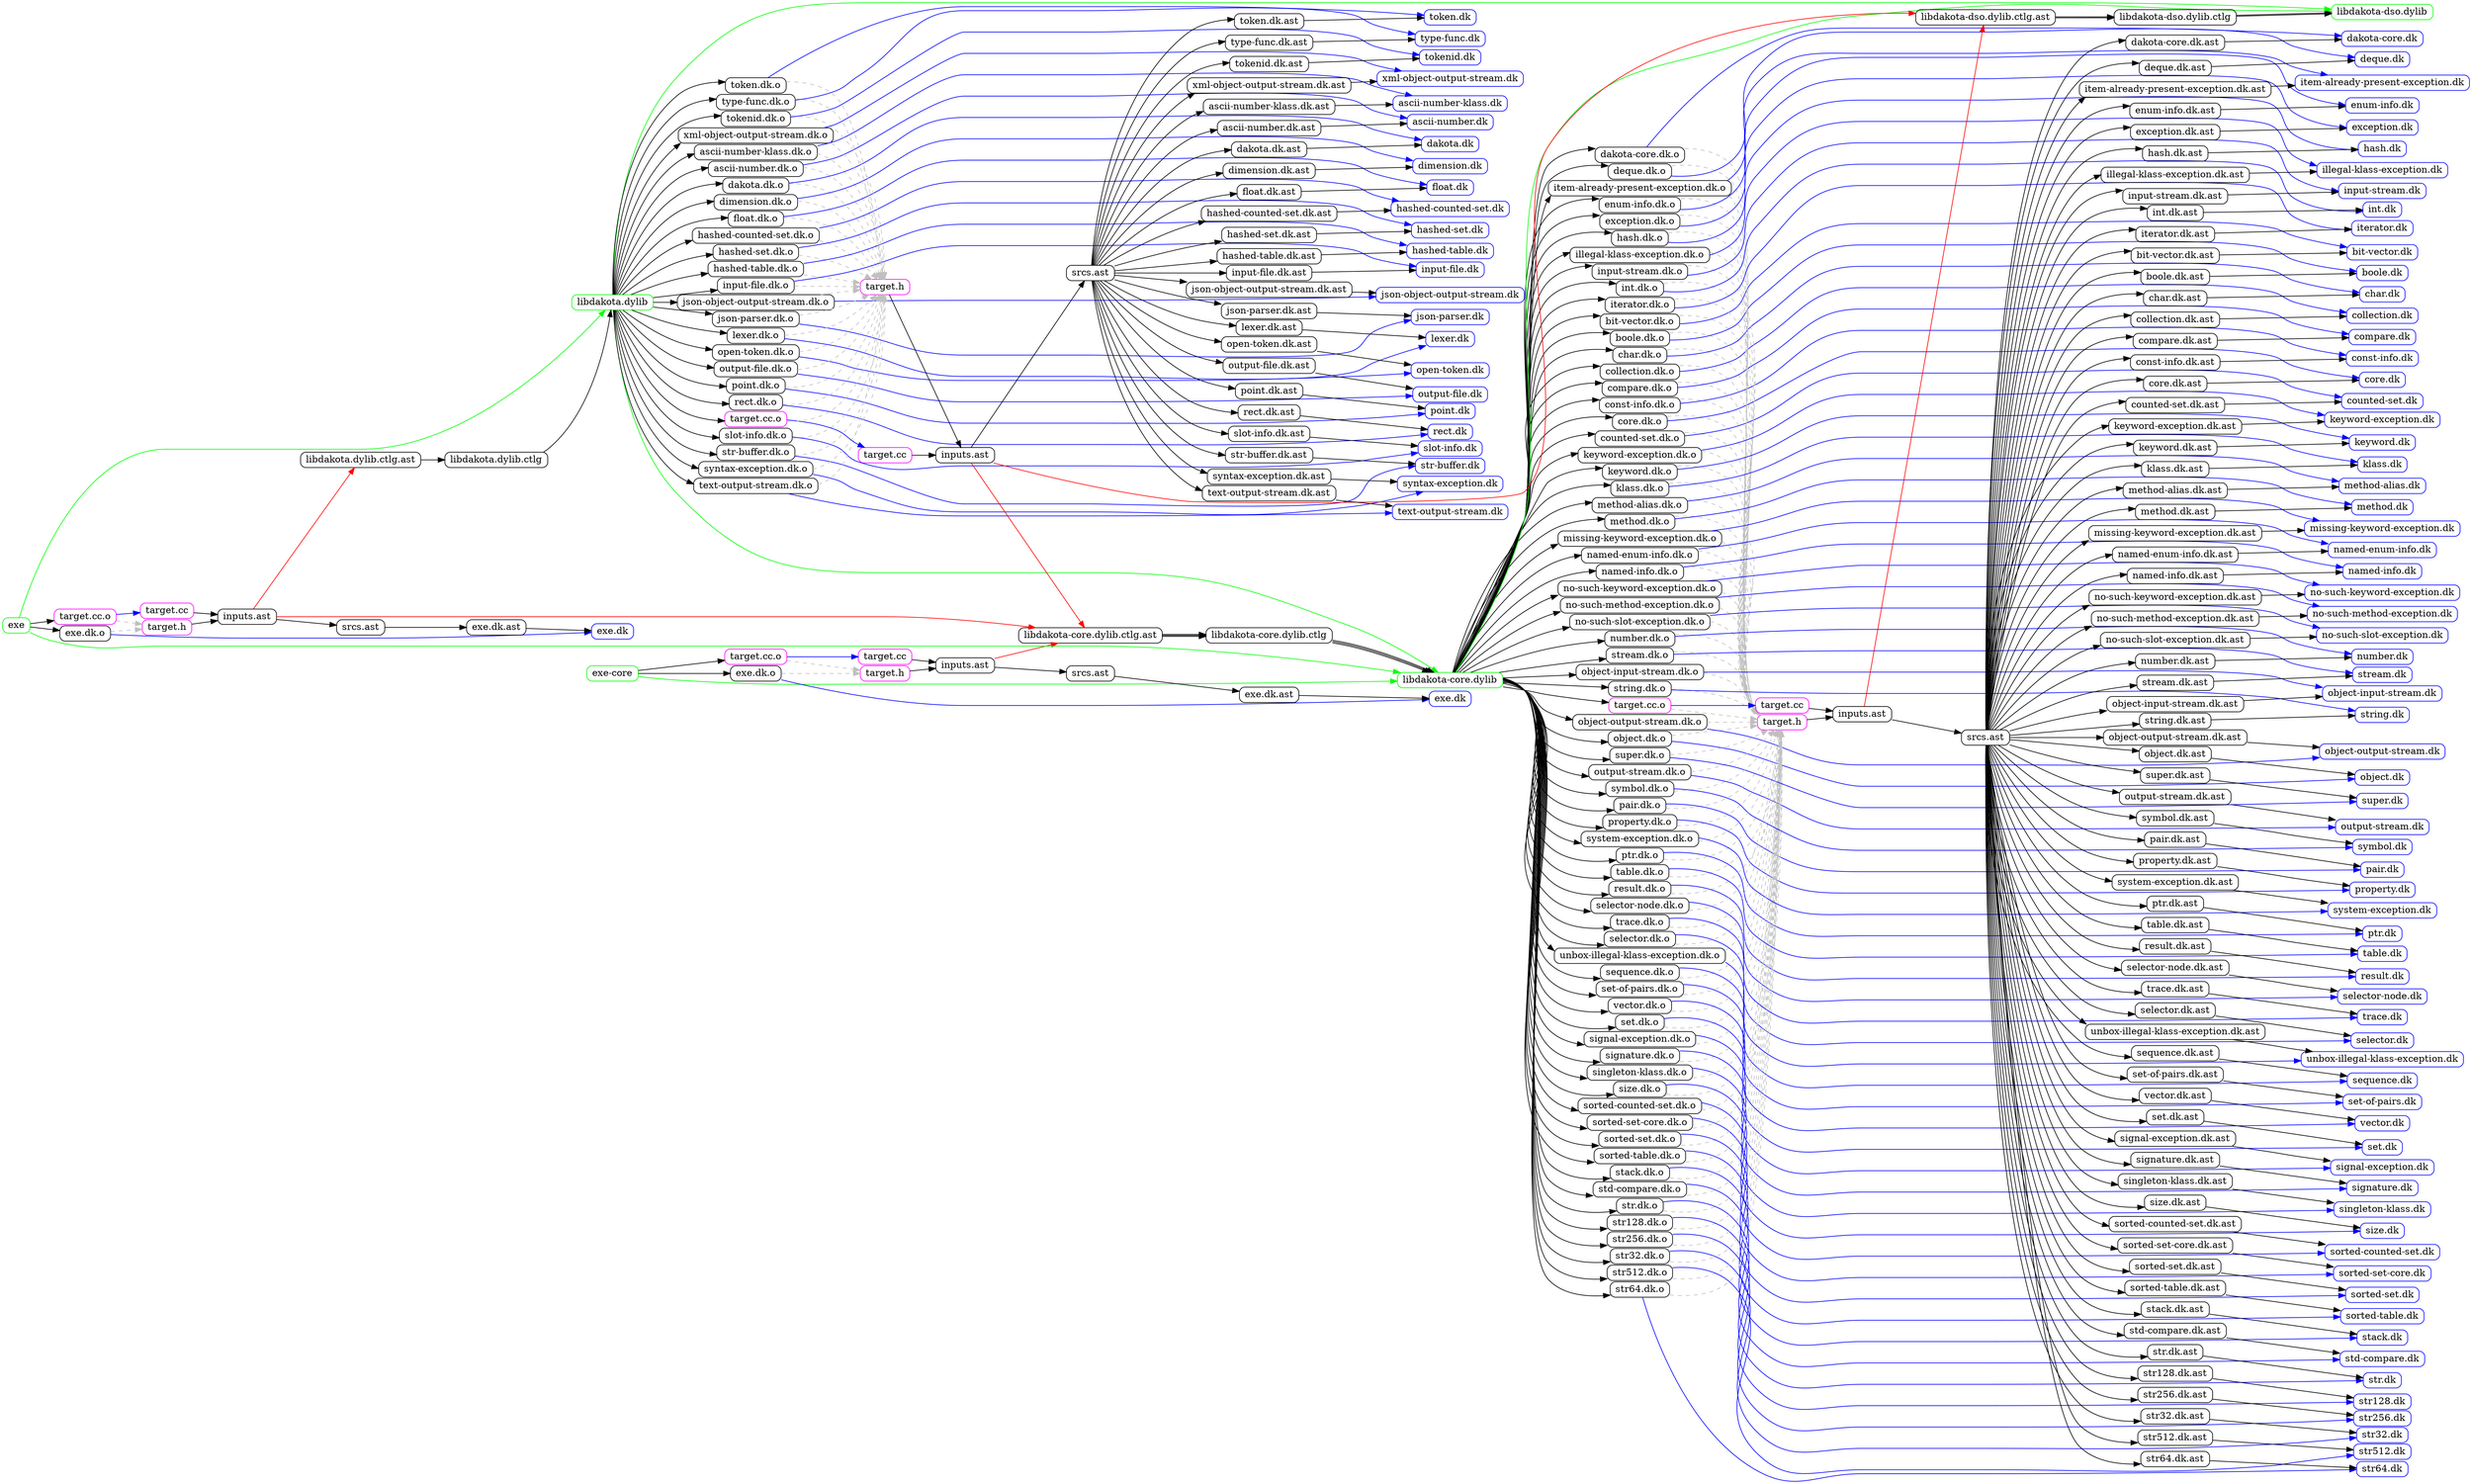 digraph {
  graph [ rankdir = LR, dir = back, nodesep = 0.03 ];
  node  [ shape = rect, style = rounded, height = 0, width = 0 ];

  "dakota/lib/libdakota-core.dylib" [ label = "libdakota-core.dylib", color = green ];

  "dakota/lib/libdakota-core.dylib" [ label = "libdakota-core.dylib", color = green ];
  "dakota/zzz/build/dakota-core/bit-vector.dk.o" [ label = "bit-vector.dk.o" ];
  "dakota/zzz/build/dakota-core/boole.dk.o" [ label = "boole.dk.o" ];
  "dakota/zzz/build/dakota-core/char.dk.o" [ label = "char.dk.o" ];
  "dakota/zzz/build/dakota-core/collection.dk.o" [ label = "collection.dk.o" ];
  "dakota/zzz/build/dakota-core/compare.dk.o" [ label = "compare.dk.o" ];
  "dakota/zzz/build/dakota-core/const-info.dk.o" [ label = "const-info.dk.o" ];
  "dakota/zzz/build/dakota-core/core.dk.o" [ label = "core.dk.o" ];
  "dakota/zzz/build/dakota-core/counted-set.dk.o" [ label = "counted-set.dk.o" ];
  "dakota/zzz/build/dakota-core/dakota-core.dk.o" [ label = "dakota-core.dk.o" ];
  "dakota/zzz/build/dakota-core/deque.dk.o" [ label = "deque.dk.o" ];
  "dakota/zzz/build/dakota-core/item-already-present-exception.dk.o" [ label = "item-already-present-exception.dk.o" ];
  "dakota/zzz/build/dakota-core/enum-info.dk.o" [ label = "enum-info.dk.o" ];
  "dakota/zzz/build/dakota-core/exception.dk.o" [ label = "exception.dk.o" ];
  "dakota/zzz/build/dakota-core/hash.dk.o" [ label = "hash.dk.o" ];
  "dakota/zzz/build/dakota-core/illegal-klass-exception.dk.o" [ label = "illegal-klass-exception.dk.o" ];
  "dakota/zzz/build/dakota-core/input-stream.dk.o" [ label = "input-stream.dk.o" ];
  "dakota/zzz/build/dakota-core/int.dk.o" [ label = "int.dk.o" ];
  "dakota/zzz/build/dakota-core/iterator.dk.o" [ label = "iterator.dk.o" ];
  "dakota/zzz/build/dakota-core/keyword-exception.dk.o" [ label = "keyword-exception.dk.o" ];
  "dakota/zzz/build/dakota-core/keyword.dk.o" [ label = "keyword.dk.o" ];
  "dakota/zzz/build/dakota-core/klass.dk.o" [ label = "klass.dk.o" ];
  "dakota/zzz/build/dakota-core/method-alias.dk.o" [ label = "method-alias.dk.o" ];
  "dakota/zzz/build/dakota-core/method.dk.o" [ label = "method.dk.o" ];
  "dakota/zzz/build/dakota-core/missing-keyword-exception.dk.o" [ label = "missing-keyword-exception.dk.o" ];
  "dakota/zzz/build/dakota-core/named-enum-info.dk.o" [ label = "named-enum-info.dk.o" ];
  "dakota/zzz/build/dakota-core/named-info.dk.o" [ label = "named-info.dk.o" ];
  "dakota/zzz/build/dakota-core/no-such-keyword-exception.dk.o" [ label = "no-such-keyword-exception.dk.o" ];
  "dakota/zzz/build/dakota-core/no-such-method-exception.dk.o" [ label = "no-such-method-exception.dk.o" ];
  "dakota/zzz/build/dakota-core/no-such-slot-exception.dk.o" [ label = "no-such-slot-exception.dk.o" ];
  "dakota/zzz/build/dakota-core/number.dk.o" [ label = "number.dk.o" ];
  "dakota/zzz/build/dakota-core/object-input-stream.dk.o" [ label = "object-input-stream.dk.o" ];
  "dakota/zzz/build/dakota-core/object-output-stream.dk.o" [ label = "object-output-stream.dk.o" ];
  "dakota/zzz/build/dakota-core/object.dk.o" [ label = "object.dk.o" ];
  "dakota/zzz/build/dakota-core/output-stream.dk.o" [ label = "output-stream.dk.o" ];
  "dakota/zzz/build/dakota-core/pair.dk.o" [ label = "pair.dk.o" ];
  "dakota/zzz/build/dakota-core/property.dk.o" [ label = "property.dk.o" ];
  "dakota/zzz/build/dakota-core/ptr.dk.o" [ label = "ptr.dk.o" ];
  "dakota/zzz/build/dakota-core/result.dk.o" [ label = "result.dk.o" ];
  "dakota/zzz/build/dakota-core/selector-node.dk.o" [ label = "selector-node.dk.o" ];
  "dakota/zzz/build/dakota-core/selector.dk.o" [ label = "selector.dk.o" ];
  "dakota/zzz/build/dakota-core/sequence.dk.o" [ label = "sequence.dk.o" ];
  "dakota/zzz/build/dakota-core/set-of-pairs.dk.o" [ label = "set-of-pairs.dk.o" ];
  "dakota/zzz/build/dakota-core/set.dk.o" [ label = "set.dk.o" ];
  "dakota/zzz/build/dakota-core/signal-exception.dk.o" [ label = "signal-exception.dk.o" ];
  "dakota/zzz/build/dakota-core/signature.dk.o" [ label = "signature.dk.o" ];
  "dakota/zzz/build/dakota-core/singleton-klass.dk.o" [ label = "singleton-klass.dk.o" ];
  "dakota/zzz/build/dakota-core/size.dk.o" [ label = "size.dk.o" ];
  "dakota/zzz/build/dakota-core/sorted-counted-set.dk.o" [ label = "sorted-counted-set.dk.o" ];
  "dakota/zzz/build/dakota-core/sorted-set-core.dk.o" [ label = "sorted-set-core.dk.o" ];
  "dakota/zzz/build/dakota-core/sorted-set.dk.o" [ label = "sorted-set.dk.o" ];
  "dakota/zzz/build/dakota-core/sorted-table.dk.o" [ label = "sorted-table.dk.o" ];
  "dakota/zzz/build/dakota-core/stack.dk.o" [ label = "stack.dk.o" ];
  "dakota/zzz/build/dakota-core/std-compare.dk.o" [ label = "std-compare.dk.o" ];
  "dakota/zzz/build/dakota-core/str.dk.o" [ label = "str.dk.o" ];
  "dakota/zzz/build/dakota-core/str128.dk.o" [ label = "str128.dk.o" ];
  "dakota/zzz/build/dakota-core/str256.dk.o" [ label = "str256.dk.o" ];
  "dakota/zzz/build/dakota-core/str32.dk.o" [ label = "str32.dk.o" ];
  "dakota/zzz/build/dakota-core/str512.dk.o" [ label = "str512.dk.o" ];
  "dakota/zzz/build/dakota-core/str64.dk.o" [ label = "str64.dk.o" ];
  "dakota/zzz/build/dakota-core/stream.dk.o" [ label = "stream.dk.o" ];
  "dakota/zzz/build/dakota-core/string.dk.o" [ label = "string.dk.o" ];
  "dakota/zzz/build/dakota-core/super.dk.o" [ label = "super.dk.o" ];
  "dakota/zzz/build/dakota-core/symbol.dk.o" [ label = "symbol.dk.o" ];
  "dakota/zzz/build/dakota-core/system-exception.dk.o" [ label = "system-exception.dk.o" ];
  "dakota/zzz/build/dakota-core/table.dk.o" [ label = "table.dk.o" ];
  "dakota/zzz/build/dakota-core/trace.dk.o" [ label = "trace.dk.o" ];
  "dakota/zzz/build/dakota-core/unbox-illegal-klass-exception.dk.o" [ label = "unbox-illegal-klass-exception.dk.o" ];
  "dakota/zzz/build/dakota-core/vector.dk.o" [ label = "vector.dk.o" ];
  "dakota/zzz/build/dakota-core/z/target.cc.o" [ label = "target.cc.o", color = magenta ];
  "dakota/lib/libdakota-dso.dylib" [ label = "libdakota-dso.dylib", color = green ];
  "dakota/zzz/intmd/dakota-core/z/target.cc" [ label = "target.cc", color = magenta ];
  "dakota/zzz/intmd/dakota-core/z/target.h" [ label = "target.h", color = magenta ];
  "dakota/zzz/intmd/dakota-core/z/inputs.ast" [ label = "inputs.ast" ];
  "dakota/zzz/intmd/dakota-core/z/srcs.ast" [ label = "srcs.ast" ];
  ".dkt/HOME/dakota/lib/libdakota-dso.dylib.ctlg.ast" [ label = "libdakota-dso.dylib.ctlg.ast" ];
  "dakota/zzz/intmd/dakota-core/bit-vector.dk.ast" [ label = "bit-vector.dk.ast" ];
  "dakota/zzz/intmd/dakota-core/boole.dk.ast" [ label = "boole.dk.ast" ];
  "dakota/zzz/intmd/dakota-core/char.dk.ast" [ label = "char.dk.ast" ];
  "dakota/zzz/intmd/dakota-core/collection.dk.ast" [ label = "collection.dk.ast" ];
  "dakota/zzz/intmd/dakota-core/compare.dk.ast" [ label = "compare.dk.ast" ];
  "dakota/zzz/intmd/dakota-core/const-info.dk.ast" [ label = "const-info.dk.ast" ];
  "dakota/zzz/intmd/dakota-core/core.dk.ast" [ label = "core.dk.ast" ];
  "dakota/zzz/intmd/dakota-core/counted-set.dk.ast" [ label = "counted-set.dk.ast" ];
  "dakota/zzz/intmd/dakota-core/dakota-core.dk.ast" [ label = "dakota-core.dk.ast" ];
  "dakota/zzz/intmd/dakota-core/deque.dk.ast" [ label = "deque.dk.ast" ];
  "dakota/zzz/intmd/dakota-core/item-already-present-exception.dk.ast" [ label = "item-already-present-exception.dk.ast" ];
  "dakota/zzz/intmd/dakota-core/enum-info.dk.ast" [ label = "enum-info.dk.ast" ];
  "dakota/zzz/intmd/dakota-core/exception.dk.ast" [ label = "exception.dk.ast" ];
  "dakota/zzz/intmd/dakota-core/hash.dk.ast" [ label = "hash.dk.ast" ];
  "dakota/zzz/intmd/dakota-core/illegal-klass-exception.dk.ast" [ label = "illegal-klass-exception.dk.ast" ];
  "dakota/zzz/intmd/dakota-core/input-stream.dk.ast" [ label = "input-stream.dk.ast" ];
  "dakota/zzz/intmd/dakota-core/int.dk.ast" [ label = "int.dk.ast" ];
  "dakota/zzz/intmd/dakota-core/iterator.dk.ast" [ label = "iterator.dk.ast" ];
  "dakota/zzz/intmd/dakota-core/keyword-exception.dk.ast" [ label = "keyword-exception.dk.ast" ];
  "dakota/zzz/intmd/dakota-core/keyword.dk.ast" [ label = "keyword.dk.ast" ];
  "dakota/zzz/intmd/dakota-core/klass.dk.ast" [ label = "klass.dk.ast" ];
  "dakota/zzz/intmd/dakota-core/method-alias.dk.ast" [ label = "method-alias.dk.ast" ];
  "dakota/zzz/intmd/dakota-core/method.dk.ast" [ label = "method.dk.ast" ];
  "dakota/zzz/intmd/dakota-core/missing-keyword-exception.dk.ast" [ label = "missing-keyword-exception.dk.ast" ];
  "dakota/zzz/intmd/dakota-core/named-enum-info.dk.ast" [ label = "named-enum-info.dk.ast" ];
  "dakota/zzz/intmd/dakota-core/named-info.dk.ast" [ label = "named-info.dk.ast" ];
  "dakota/zzz/intmd/dakota-core/no-such-keyword-exception.dk.ast" [ label = "no-such-keyword-exception.dk.ast" ];
  "dakota/zzz/intmd/dakota-core/no-such-method-exception.dk.ast" [ label = "no-such-method-exception.dk.ast" ];
  "dakota/zzz/intmd/dakota-core/no-such-slot-exception.dk.ast" [ label = "no-such-slot-exception.dk.ast" ];
  "dakota/zzz/intmd/dakota-core/number.dk.ast" [ label = "number.dk.ast" ];
  "dakota/zzz/intmd/dakota-core/object-input-stream.dk.ast" [ label = "object-input-stream.dk.ast" ];
  "dakota/zzz/intmd/dakota-core/object-output-stream.dk.ast" [ label = "object-output-stream.dk.ast" ];
  "dakota/zzz/intmd/dakota-core/object.dk.ast" [ label = "object.dk.ast" ];
  "dakota/zzz/intmd/dakota-core/output-stream.dk.ast" [ label = "output-stream.dk.ast" ];
  "dakota/zzz/intmd/dakota-core/pair.dk.ast" [ label = "pair.dk.ast" ];
  "dakota/zzz/intmd/dakota-core/property.dk.ast" [ label = "property.dk.ast" ];
  "dakota/zzz/intmd/dakota-core/ptr.dk.ast" [ label = "ptr.dk.ast" ];
  "dakota/zzz/intmd/dakota-core/result.dk.ast" [ label = "result.dk.ast" ];
  "dakota/zzz/intmd/dakota-core/selector-node.dk.ast" [ label = "selector-node.dk.ast" ];
  "dakota/zzz/intmd/dakota-core/selector.dk.ast" [ label = "selector.dk.ast" ];
  "dakota/zzz/intmd/dakota-core/sequence.dk.ast" [ label = "sequence.dk.ast" ];
  "dakota/zzz/intmd/dakota-core/set-of-pairs.dk.ast" [ label = "set-of-pairs.dk.ast" ];
  "dakota/zzz/intmd/dakota-core/set.dk.ast" [ label = "set.dk.ast" ];
  "dakota/zzz/intmd/dakota-core/signal-exception.dk.ast" [ label = "signal-exception.dk.ast" ];
  "dakota/zzz/intmd/dakota-core/signature.dk.ast" [ label = "signature.dk.ast" ];
  "dakota/zzz/intmd/dakota-core/singleton-klass.dk.ast" [ label = "singleton-klass.dk.ast" ];
  "dakota/zzz/intmd/dakota-core/size.dk.ast" [ label = "size.dk.ast" ];
  "dakota/zzz/intmd/dakota-core/sorted-counted-set.dk.ast" [ label = "sorted-counted-set.dk.ast" ];
  "dakota/zzz/intmd/dakota-core/sorted-set-core.dk.ast" [ label = "sorted-set-core.dk.ast" ];
  "dakota/zzz/intmd/dakota-core/sorted-set.dk.ast" [ label = "sorted-set.dk.ast" ];
  "dakota/zzz/intmd/dakota-core/sorted-table.dk.ast" [ label = "sorted-table.dk.ast" ];
  "dakota/zzz/intmd/dakota-core/stack.dk.ast" [ label = "stack.dk.ast" ];
  "dakota/zzz/intmd/dakota-core/std-compare.dk.ast" [ label = "std-compare.dk.ast" ];
  "dakota/zzz/intmd/dakota-core/str.dk.ast" [ label = "str.dk.ast" ];
  "dakota/zzz/intmd/dakota-core/str128.dk.ast" [ label = "str128.dk.ast" ];
  "dakota/zzz/intmd/dakota-core/str256.dk.ast" [ label = "str256.dk.ast" ];
  "dakota/zzz/intmd/dakota-core/str32.dk.ast" [ label = "str32.dk.ast" ];
  "dakota/zzz/intmd/dakota-core/str512.dk.ast" [ label = "str512.dk.ast" ];
  "dakota/zzz/intmd/dakota-core/str64.dk.ast" [ label = "str64.dk.ast" ];
  "dakota/zzz/intmd/dakota-core/stream.dk.ast" [ label = "stream.dk.ast" ];
  "dakota/zzz/intmd/dakota-core/string.dk.ast" [ label = "string.dk.ast" ];
  "dakota/zzz/intmd/dakota-core/super.dk.ast" [ label = "super.dk.ast" ];
  "dakota/zzz/intmd/dakota-core/symbol.dk.ast" [ label = "symbol.dk.ast" ];
  "dakota/zzz/intmd/dakota-core/system-exception.dk.ast" [ label = "system-exception.dk.ast" ];
  "dakota/zzz/intmd/dakota-core/table.dk.ast" [ label = "table.dk.ast" ];
  "dakota/zzz/intmd/dakota-core/trace.dk.ast" [ label = "trace.dk.ast" ];
  "dakota/zzz/intmd/dakota-core/unbox-illegal-klass-exception.dk.ast" [ label = "unbox-illegal-klass-exception.dk.ast" ];
  "dakota/zzz/intmd/dakota-core/vector.dk.ast" [ label = "vector.dk.ast" ];
  "dakota/dakota-core/bit-vector.dk" [ label = "bit-vector.dk", color = blue ];
  "dakota/dakota-core/boole.dk" [ label = "boole.dk", color = blue ];
  "dakota/dakota-core/char.dk" [ label = "char.dk", color = blue ];
  "dakota/dakota-core/collection.dk" [ label = "collection.dk", color = blue ];
  "dakota/dakota-core/compare.dk" [ label = "compare.dk", color = blue ];
  "dakota/dakota-core/const-info.dk" [ label = "const-info.dk", color = blue ];
  "dakota/dakota-core/core.dk" [ label = "core.dk", color = blue ];
  "dakota/dakota-core/counted-set.dk" [ label = "counted-set.dk", color = blue ];
  "dakota/dakota-core/dakota-core.dk" [ label = "dakota-core.dk", color = blue ];
  "dakota/dakota-core/deque.dk" [ label = "deque.dk", color = blue ];
  "dakota/dakota-core/item-already-present-exception.dk" [ label = "item-already-present-exception.dk", color = blue ];
  "dakota/dakota-core/enum-info.dk" [ label = "enum-info.dk", color = blue ];
  "dakota/dakota-core/exception.dk" [ label = "exception.dk", color = blue ];
  "dakota/dakota-core/hash.dk" [ label = "hash.dk", color = blue ];
  "dakota/dakota-core/illegal-klass-exception.dk" [ label = "illegal-klass-exception.dk", color = blue ];
  "dakota/dakota-core/input-stream.dk" [ label = "input-stream.dk", color = blue ];
  "dakota/dakota-core/int.dk" [ label = "int.dk", color = blue ];
  "dakota/dakota-core/iterator.dk" [ label = "iterator.dk", color = blue ];
  "dakota/dakota-core/keyword-exception.dk" [ label = "keyword-exception.dk", color = blue ];
  "dakota/dakota-core/keyword.dk" [ label = "keyword.dk", color = blue ];
  "dakota/dakota-core/klass.dk" [ label = "klass.dk", color = blue ];
  "dakota/dakota-core/method-alias.dk" [ label = "method-alias.dk", color = blue ];
  "dakota/dakota-core/method.dk" [ label = "method.dk", color = blue ];
  "dakota/dakota-core/missing-keyword-exception.dk" [ label = "missing-keyword-exception.dk", color = blue ];
  "dakota/dakota-core/named-enum-info.dk" [ label = "named-enum-info.dk", color = blue ];
  "dakota/dakota-core/named-info.dk" [ label = "named-info.dk", color = blue ];
  "dakota/dakota-core/no-such-keyword-exception.dk" [ label = "no-such-keyword-exception.dk", color = blue ];
  "dakota/dakota-core/no-such-method-exception.dk" [ label = "no-such-method-exception.dk", color = blue ];
  "dakota/dakota-core/no-such-slot-exception.dk" [ label = "no-such-slot-exception.dk", color = blue ];
  "dakota/dakota-core/number.dk" [ label = "number.dk", color = blue ];
  "dakota/dakota-core/object-input-stream.dk" [ label = "object-input-stream.dk", color = blue ];
  "dakota/dakota-core/object-output-stream.dk" [ label = "object-output-stream.dk", color = blue ];
  "dakota/dakota-core/object.dk" [ label = "object.dk", color = blue ];
  "dakota/dakota-core/output-stream.dk" [ label = "output-stream.dk", color = blue ];
  "dakota/dakota-core/pair.dk" [ label = "pair.dk", color = blue ];
  "dakota/dakota-core/property.dk" [ label = "property.dk", color = blue ];
  "dakota/dakota-core/ptr.dk" [ label = "ptr.dk", color = blue ];
  "dakota/dakota-core/result.dk" [ label = "result.dk", color = blue ];
  "dakota/dakota-core/selector-node.dk" [ label = "selector-node.dk", color = blue ];
  "dakota/dakota-core/selector.dk" [ label = "selector.dk", color = blue ];
  "dakota/dakota-core/sequence.dk" [ label = "sequence.dk", color = blue ];
  "dakota/dakota-core/set-of-pairs.dk" [ label = "set-of-pairs.dk", color = blue ];
  "dakota/dakota-core/set.dk" [ label = "set.dk", color = blue ];
  "dakota/dakota-core/signal-exception.dk" [ label = "signal-exception.dk", color = blue ];
  "dakota/dakota-core/signature.dk" [ label = "signature.dk", color = blue ];
  "dakota/dakota-core/singleton-klass.dk" [ label = "singleton-klass.dk", color = blue ];
  "dakota/dakota-core/size.dk" [ label = "size.dk", color = blue ];
  "dakota/dakota-core/sorted-counted-set.dk" [ label = "sorted-counted-set.dk", color = blue ];
  "dakota/dakota-core/sorted-set-core.dk" [ label = "sorted-set-core.dk", color = blue ];
  "dakota/dakota-core/sorted-set.dk" [ label = "sorted-set.dk", color = blue ];
  "dakota/dakota-core/sorted-table.dk" [ label = "sorted-table.dk", color = blue ];
  "dakota/dakota-core/stack.dk" [ label = "stack.dk", color = blue ];
  "dakota/dakota-core/std-compare.dk" [ label = "std-compare.dk", color = blue ];
  "dakota/dakota-core/str.dk" [ label = "str.dk", color = blue ];
  "dakota/dakota-core/str128.dk" [ label = "str128.dk", color = blue ];
  "dakota/dakota-core/str256.dk" [ label = "str256.dk", color = blue ];
  "dakota/dakota-core/str32.dk" [ label = "str32.dk", color = blue ];
  "dakota/dakota-core/str512.dk" [ label = "str512.dk", color = blue ];
  "dakota/dakota-core/str64.dk" [ label = "str64.dk", color = blue ];
  "dakota/dakota-core/stream.dk" [ label = "stream.dk", color = blue ];
  "dakota/dakota-core/string.dk" [ label = "string.dk", color = blue ];
  "dakota/dakota-core/super.dk" [ label = "super.dk", color = blue ];
  "dakota/dakota-core/symbol.dk" [ label = "symbol.dk", color = blue ];
  "dakota/dakota-core/system-exception.dk" [ label = "system-exception.dk", color = blue ];
  "dakota/dakota-core/table.dk" [ label = "table.dk", color = blue ];
  "dakota/dakota-core/trace.dk" [ label = "trace.dk", color = blue ];
  "dakota/dakota-core/unbox-illegal-klass-exception.dk" [ label = "unbox-illegal-klass-exception.dk", color = blue ];
  "dakota/dakota-core/vector.dk" [ label = "vector.dk", color = blue ];
  ".dkt/HOME/dakota/lib/libdakota-dso.dylib.ctlg" [ label = "libdakota-dso.dylib.ctlg" ];
  "dakota/lib/libdakota-core.dylib" -> "dakota/zzz/build/dakota-core/bit-vector.dk.o";
  "dakota/lib/libdakota-core.dylib" -> "dakota/zzz/build/dakota-core/boole.dk.o";
  "dakota/lib/libdakota-core.dylib" -> "dakota/zzz/build/dakota-core/char.dk.o";
  "dakota/lib/libdakota-core.dylib" -> "dakota/zzz/build/dakota-core/collection.dk.o";
  "dakota/lib/libdakota-core.dylib" -> "dakota/zzz/build/dakota-core/compare.dk.o";
  "dakota/lib/libdakota-core.dylib" -> "dakota/zzz/build/dakota-core/const-info.dk.o";
  "dakota/lib/libdakota-core.dylib" -> "dakota/zzz/build/dakota-core/core.dk.o";
  "dakota/lib/libdakota-core.dylib" -> "dakota/zzz/build/dakota-core/counted-set.dk.o";
  "dakota/lib/libdakota-core.dylib" -> "dakota/zzz/build/dakota-core/dakota-core.dk.o";
  "dakota/lib/libdakota-core.dylib" -> "dakota/zzz/build/dakota-core/deque.dk.o";
  "dakota/lib/libdakota-core.dylib" -> "dakota/zzz/build/dakota-core/item-already-present-exception.dk.o";
  "dakota/lib/libdakota-core.dylib" -> "dakota/zzz/build/dakota-core/enum-info.dk.o";
  "dakota/lib/libdakota-core.dylib" -> "dakota/zzz/build/dakota-core/exception.dk.o";
  "dakota/lib/libdakota-core.dylib" -> "dakota/zzz/build/dakota-core/hash.dk.o";
  "dakota/lib/libdakota-core.dylib" -> "dakota/zzz/build/dakota-core/illegal-klass-exception.dk.o";
  "dakota/lib/libdakota-core.dylib" -> "dakota/zzz/build/dakota-core/input-stream.dk.o";
  "dakota/lib/libdakota-core.dylib" -> "dakota/zzz/build/dakota-core/int.dk.o";
  "dakota/lib/libdakota-core.dylib" -> "dakota/zzz/build/dakota-core/iterator.dk.o";
  "dakota/lib/libdakota-core.dylib" -> "dakota/zzz/build/dakota-core/keyword-exception.dk.o";
  "dakota/lib/libdakota-core.dylib" -> "dakota/zzz/build/dakota-core/keyword.dk.o";
  "dakota/lib/libdakota-core.dylib" -> "dakota/zzz/build/dakota-core/klass.dk.o";
  "dakota/lib/libdakota-core.dylib" -> "dakota/zzz/build/dakota-core/method-alias.dk.o";
  "dakota/lib/libdakota-core.dylib" -> "dakota/zzz/build/dakota-core/method.dk.o";
  "dakota/lib/libdakota-core.dylib" -> "dakota/zzz/build/dakota-core/missing-keyword-exception.dk.o";
  "dakota/lib/libdakota-core.dylib" -> "dakota/zzz/build/dakota-core/named-enum-info.dk.o";
  "dakota/lib/libdakota-core.dylib" -> "dakota/zzz/build/dakota-core/named-info.dk.o";
  "dakota/lib/libdakota-core.dylib" -> "dakota/zzz/build/dakota-core/no-such-keyword-exception.dk.o";
  "dakota/lib/libdakota-core.dylib" -> "dakota/zzz/build/dakota-core/no-such-method-exception.dk.o";
  "dakota/lib/libdakota-core.dylib" -> "dakota/zzz/build/dakota-core/no-such-slot-exception.dk.o";
  "dakota/lib/libdakota-core.dylib" -> "dakota/zzz/build/dakota-core/number.dk.o";
  "dakota/lib/libdakota-core.dylib" -> "dakota/zzz/build/dakota-core/object-input-stream.dk.o";
  "dakota/lib/libdakota-core.dylib" -> "dakota/zzz/build/dakota-core/object-output-stream.dk.o";
  "dakota/lib/libdakota-core.dylib" -> "dakota/zzz/build/dakota-core/object.dk.o";
  "dakota/lib/libdakota-core.dylib" -> "dakota/zzz/build/dakota-core/output-stream.dk.o";
  "dakota/lib/libdakota-core.dylib" -> "dakota/zzz/build/dakota-core/pair.dk.o";
  "dakota/lib/libdakota-core.dylib" -> "dakota/zzz/build/dakota-core/property.dk.o";
  "dakota/lib/libdakota-core.dylib" -> "dakota/zzz/build/dakota-core/ptr.dk.o";
  "dakota/lib/libdakota-core.dylib" -> "dakota/zzz/build/dakota-core/result.dk.o";
  "dakota/lib/libdakota-core.dylib" -> "dakota/zzz/build/dakota-core/selector-node.dk.o";
  "dakota/lib/libdakota-core.dylib" -> "dakota/zzz/build/dakota-core/selector.dk.o";
  "dakota/lib/libdakota-core.dylib" -> "dakota/zzz/build/dakota-core/sequence.dk.o";
  "dakota/lib/libdakota-core.dylib" -> "dakota/zzz/build/dakota-core/set-of-pairs.dk.o";
  "dakota/lib/libdakota-core.dylib" -> "dakota/zzz/build/dakota-core/set.dk.o";
  "dakota/lib/libdakota-core.dylib" -> "dakota/zzz/build/dakota-core/signal-exception.dk.o";
  "dakota/lib/libdakota-core.dylib" -> "dakota/zzz/build/dakota-core/signature.dk.o";
  "dakota/lib/libdakota-core.dylib" -> "dakota/zzz/build/dakota-core/singleton-klass.dk.o";
  "dakota/lib/libdakota-core.dylib" -> "dakota/zzz/build/dakota-core/size.dk.o";
  "dakota/lib/libdakota-core.dylib" -> "dakota/zzz/build/dakota-core/sorted-counted-set.dk.o";
  "dakota/lib/libdakota-core.dylib" -> "dakota/zzz/build/dakota-core/sorted-set-core.dk.o";
  "dakota/lib/libdakota-core.dylib" -> "dakota/zzz/build/dakota-core/sorted-set.dk.o";
  "dakota/lib/libdakota-core.dylib" -> "dakota/zzz/build/dakota-core/sorted-table.dk.o";
  "dakota/lib/libdakota-core.dylib" -> "dakota/zzz/build/dakota-core/stack.dk.o";
  "dakota/lib/libdakota-core.dylib" -> "dakota/zzz/build/dakota-core/std-compare.dk.o";
  "dakota/lib/libdakota-core.dylib" -> "dakota/zzz/build/dakota-core/str.dk.o";
  "dakota/lib/libdakota-core.dylib" -> "dakota/zzz/build/dakota-core/str128.dk.o";
  "dakota/lib/libdakota-core.dylib" -> "dakota/zzz/build/dakota-core/str256.dk.o";
  "dakota/lib/libdakota-core.dylib" -> "dakota/zzz/build/dakota-core/str32.dk.o";
  "dakota/lib/libdakota-core.dylib" -> "dakota/zzz/build/dakota-core/str512.dk.o";
  "dakota/lib/libdakota-core.dylib" -> "dakota/zzz/build/dakota-core/str64.dk.o";
  "dakota/lib/libdakota-core.dylib" -> "dakota/zzz/build/dakota-core/stream.dk.o";
  "dakota/lib/libdakota-core.dylib" -> "dakota/zzz/build/dakota-core/string.dk.o";
  "dakota/lib/libdakota-core.dylib" -> "dakota/zzz/build/dakota-core/super.dk.o";
  "dakota/lib/libdakota-core.dylib" -> "dakota/zzz/build/dakota-core/symbol.dk.o";
  "dakota/lib/libdakota-core.dylib" -> "dakota/zzz/build/dakota-core/system-exception.dk.o";
  "dakota/lib/libdakota-core.dylib" -> "dakota/zzz/build/dakota-core/table.dk.o";
  "dakota/lib/libdakota-core.dylib" -> "dakota/zzz/build/dakota-core/trace.dk.o";
  "dakota/lib/libdakota-core.dylib" -> "dakota/zzz/build/dakota-core/unbox-illegal-klass-exception.dk.o";
  "dakota/lib/libdakota-core.dylib" -> "dakota/zzz/build/dakota-core/vector.dk.o";
  "dakota/lib/libdakota-core.dylib" -> "dakota/zzz/build/dakota-core/z/target.cc.o";
  "dakota/lib/libdakota-core.dylib" -> "dakota/lib/libdakota-dso.dylib" [ color = green ];
  "dakota/zzz/build/dakota-core/z/target.cc.o" -> "dakota/zzz/intmd/dakota-core/z/target.cc" [ color = blue ];
  "dakota/zzz/build/dakota-core/z/target.cc.o" -> "dakota/zzz/intmd/dakota-core/z/target.h" [ color = gray, style = dashed ];
  "dakota/zzz/build/dakota-core/bit-vector.dk.o" -> "dakota/zzz/intmd/dakota-core/z/target.h" [ color = gray, style = dashed ];
  "dakota/zzz/build/dakota-core/boole.dk.o" -> "dakota/zzz/intmd/dakota-core/z/target.h" [ color = gray, style = dashed ];
  "dakota/zzz/build/dakota-core/char.dk.o" -> "dakota/zzz/intmd/dakota-core/z/target.h" [ color = gray, style = dashed ];
  "dakota/zzz/build/dakota-core/collection.dk.o" -> "dakota/zzz/intmd/dakota-core/z/target.h" [ color = gray, style = dashed ];
  "dakota/zzz/build/dakota-core/compare.dk.o" -> "dakota/zzz/intmd/dakota-core/z/target.h" [ color = gray, style = dashed ];
  "dakota/zzz/build/dakota-core/const-info.dk.o" -> "dakota/zzz/intmd/dakota-core/z/target.h" [ color = gray, style = dashed ];
  "dakota/zzz/build/dakota-core/core.dk.o" -> "dakota/zzz/intmd/dakota-core/z/target.h" [ color = gray, style = dashed ];
  "dakota/zzz/build/dakota-core/counted-set.dk.o" -> "dakota/zzz/intmd/dakota-core/z/target.h" [ color = gray, style = dashed ];
  "dakota/zzz/build/dakota-core/dakota-core.dk.o" -> "dakota/zzz/intmd/dakota-core/z/target.h" [ color = gray, style = dashed ];
  "dakota/zzz/build/dakota-core/deque.dk.o" -> "dakota/zzz/intmd/dakota-core/z/target.h" [ color = gray, style = dashed ];
  "dakota/zzz/build/dakota-core/item-already-present-exception.dk.o" -> "dakota/zzz/intmd/dakota-core/z/target.h" [ color = gray, style = dashed ];
  "dakota/zzz/build/dakota-core/enum-info.dk.o" -> "dakota/zzz/intmd/dakota-core/z/target.h" [ color = gray, style = dashed ];
  "dakota/zzz/build/dakota-core/exception.dk.o" -> "dakota/zzz/intmd/dakota-core/z/target.h" [ color = gray, style = dashed ];
  "dakota/zzz/build/dakota-core/hash.dk.o" -> "dakota/zzz/intmd/dakota-core/z/target.h" [ color = gray, style = dashed ];
  "dakota/zzz/build/dakota-core/illegal-klass-exception.dk.o" -> "dakota/zzz/intmd/dakota-core/z/target.h" [ color = gray, style = dashed ];
  "dakota/zzz/build/dakota-core/input-stream.dk.o" -> "dakota/zzz/intmd/dakota-core/z/target.h" [ color = gray, style = dashed ];
  "dakota/zzz/build/dakota-core/int.dk.o" -> "dakota/zzz/intmd/dakota-core/z/target.h" [ color = gray, style = dashed ];
  "dakota/zzz/build/dakota-core/iterator.dk.o" -> "dakota/zzz/intmd/dakota-core/z/target.h" [ color = gray, style = dashed ];
  "dakota/zzz/build/dakota-core/keyword-exception.dk.o" -> "dakota/zzz/intmd/dakota-core/z/target.h" [ color = gray, style = dashed ];
  "dakota/zzz/build/dakota-core/keyword.dk.o" -> "dakota/zzz/intmd/dakota-core/z/target.h" [ color = gray, style = dashed ];
  "dakota/zzz/build/dakota-core/klass.dk.o" -> "dakota/zzz/intmd/dakota-core/z/target.h" [ color = gray, style = dashed ];
  "dakota/zzz/build/dakota-core/method-alias.dk.o" -> "dakota/zzz/intmd/dakota-core/z/target.h" [ color = gray, style = dashed ];
  "dakota/zzz/build/dakota-core/method.dk.o" -> "dakota/zzz/intmd/dakota-core/z/target.h" [ color = gray, style = dashed ];
  "dakota/zzz/build/dakota-core/missing-keyword-exception.dk.o" -> "dakota/zzz/intmd/dakota-core/z/target.h" [ color = gray, style = dashed ];
  "dakota/zzz/build/dakota-core/named-enum-info.dk.o" -> "dakota/zzz/intmd/dakota-core/z/target.h" [ color = gray, style = dashed ];
  "dakota/zzz/build/dakota-core/named-info.dk.o" -> "dakota/zzz/intmd/dakota-core/z/target.h" [ color = gray, style = dashed ];
  "dakota/zzz/build/dakota-core/no-such-keyword-exception.dk.o" -> "dakota/zzz/intmd/dakota-core/z/target.h" [ color = gray, style = dashed ];
  "dakota/zzz/build/dakota-core/no-such-method-exception.dk.o" -> "dakota/zzz/intmd/dakota-core/z/target.h" [ color = gray, style = dashed ];
  "dakota/zzz/build/dakota-core/no-such-slot-exception.dk.o" -> "dakota/zzz/intmd/dakota-core/z/target.h" [ color = gray, style = dashed ];
  "dakota/zzz/build/dakota-core/number.dk.o" -> "dakota/zzz/intmd/dakota-core/z/target.h" [ color = gray, style = dashed ];
  "dakota/zzz/build/dakota-core/object-input-stream.dk.o" -> "dakota/zzz/intmd/dakota-core/z/target.h" [ color = gray, style = dashed ];
  "dakota/zzz/build/dakota-core/object-output-stream.dk.o" -> "dakota/zzz/intmd/dakota-core/z/target.h" [ color = gray, style = dashed ];
  "dakota/zzz/build/dakota-core/object.dk.o" -> "dakota/zzz/intmd/dakota-core/z/target.h" [ color = gray, style = dashed ];
  "dakota/zzz/build/dakota-core/output-stream.dk.o" -> "dakota/zzz/intmd/dakota-core/z/target.h" [ color = gray, style = dashed ];
  "dakota/zzz/build/dakota-core/pair.dk.o" -> "dakota/zzz/intmd/dakota-core/z/target.h" [ color = gray, style = dashed ];
  "dakota/zzz/build/dakota-core/property.dk.o" -> "dakota/zzz/intmd/dakota-core/z/target.h" [ color = gray, style = dashed ];
  "dakota/zzz/build/dakota-core/ptr.dk.o" -> "dakota/zzz/intmd/dakota-core/z/target.h" [ color = gray, style = dashed ];
  "dakota/zzz/build/dakota-core/result.dk.o" -> "dakota/zzz/intmd/dakota-core/z/target.h" [ color = gray, style = dashed ];
  "dakota/zzz/build/dakota-core/selector-node.dk.o" -> "dakota/zzz/intmd/dakota-core/z/target.h" [ color = gray, style = dashed ];
  "dakota/zzz/build/dakota-core/selector.dk.o" -> "dakota/zzz/intmd/dakota-core/z/target.h" [ color = gray, style = dashed ];
  "dakota/zzz/build/dakota-core/sequence.dk.o" -> "dakota/zzz/intmd/dakota-core/z/target.h" [ color = gray, style = dashed ];
  "dakota/zzz/build/dakota-core/set-of-pairs.dk.o" -> "dakota/zzz/intmd/dakota-core/z/target.h" [ color = gray, style = dashed ];
  "dakota/zzz/build/dakota-core/set.dk.o" -> "dakota/zzz/intmd/dakota-core/z/target.h" [ color = gray, style = dashed ];
  "dakota/zzz/build/dakota-core/signal-exception.dk.o" -> "dakota/zzz/intmd/dakota-core/z/target.h" [ color = gray, style = dashed ];
  "dakota/zzz/build/dakota-core/signature.dk.o" -> "dakota/zzz/intmd/dakota-core/z/target.h" [ color = gray, style = dashed ];
  "dakota/zzz/build/dakota-core/singleton-klass.dk.o" -> "dakota/zzz/intmd/dakota-core/z/target.h" [ color = gray, style = dashed ];
  "dakota/zzz/build/dakota-core/size.dk.o" -> "dakota/zzz/intmd/dakota-core/z/target.h" [ color = gray, style = dashed ];
  "dakota/zzz/build/dakota-core/sorted-counted-set.dk.o" -> "dakota/zzz/intmd/dakota-core/z/target.h" [ color = gray, style = dashed ];
  "dakota/zzz/build/dakota-core/sorted-set-core.dk.o" -> "dakota/zzz/intmd/dakota-core/z/target.h" [ color = gray, style = dashed ];
  "dakota/zzz/build/dakota-core/sorted-set.dk.o" -> "dakota/zzz/intmd/dakota-core/z/target.h" [ color = gray, style = dashed ];
  "dakota/zzz/build/dakota-core/sorted-table.dk.o" -> "dakota/zzz/intmd/dakota-core/z/target.h" [ color = gray, style = dashed ];
  "dakota/zzz/build/dakota-core/stack.dk.o" -> "dakota/zzz/intmd/dakota-core/z/target.h" [ color = gray, style = dashed ];
  "dakota/zzz/build/dakota-core/std-compare.dk.o" -> "dakota/zzz/intmd/dakota-core/z/target.h" [ color = gray, style = dashed ];
  "dakota/zzz/build/dakota-core/str.dk.o" -> "dakota/zzz/intmd/dakota-core/z/target.h" [ color = gray, style = dashed ];
  "dakota/zzz/build/dakota-core/str128.dk.o" -> "dakota/zzz/intmd/dakota-core/z/target.h" [ color = gray, style = dashed ];
  "dakota/zzz/build/dakota-core/str256.dk.o" -> "dakota/zzz/intmd/dakota-core/z/target.h" [ color = gray, style = dashed ];
  "dakota/zzz/build/dakota-core/str32.dk.o" -> "dakota/zzz/intmd/dakota-core/z/target.h" [ color = gray, style = dashed ];
  "dakota/zzz/build/dakota-core/str512.dk.o" -> "dakota/zzz/intmd/dakota-core/z/target.h" [ color = gray, style = dashed ];
  "dakota/zzz/build/dakota-core/str64.dk.o" -> "dakota/zzz/intmd/dakota-core/z/target.h" [ color = gray, style = dashed ];
  "dakota/zzz/build/dakota-core/stream.dk.o" -> "dakota/zzz/intmd/dakota-core/z/target.h" [ color = gray, style = dashed ];
  "dakota/zzz/build/dakota-core/string.dk.o" -> "dakota/zzz/intmd/dakota-core/z/target.h" [ color = gray, style = dashed ];
  "dakota/zzz/build/dakota-core/super.dk.o" -> "dakota/zzz/intmd/dakota-core/z/target.h" [ color = gray, style = dashed ];
  "dakota/zzz/build/dakota-core/symbol.dk.o" -> "dakota/zzz/intmd/dakota-core/z/target.h" [ color = gray, style = dashed ];
  "dakota/zzz/build/dakota-core/system-exception.dk.o" -> "dakota/zzz/intmd/dakota-core/z/target.h" [ color = gray, style = dashed ];
  "dakota/zzz/build/dakota-core/table.dk.o" -> "dakota/zzz/intmd/dakota-core/z/target.h" [ color = gray, style = dashed ];
  "dakota/zzz/build/dakota-core/trace.dk.o" -> "dakota/zzz/intmd/dakota-core/z/target.h" [ color = gray, style = dashed ];
  "dakota/zzz/build/dakota-core/unbox-illegal-klass-exception.dk.o" -> "dakota/zzz/intmd/dakota-core/z/target.h" [ color = gray, style = dashed ];
  "dakota/zzz/build/dakota-core/vector.dk.o" -> "dakota/zzz/intmd/dakota-core/z/target.h" [ color = gray, style = dashed ];
  "dakota/zzz/intmd/dakota-core/z/target.h" -> "dakota/zzz/intmd/dakota-core/z/inputs.ast";
  "dakota/zzz/intmd/dakota-core/z/target.cc" -> "dakota/zzz/intmd/dakota-core/z/inputs.ast";
  "dakota/zzz/intmd/dakota-core/z/inputs.ast" -> "dakota/zzz/intmd/dakota-core/z/srcs.ast";
  "dakota/zzz/intmd/dakota-core/z/inputs.ast" -> ".dkt/HOME/dakota/lib/libdakota-dso.dylib.ctlg.ast" [ color = red ];
  "dakota/zzz/intmd/dakota-core/z/srcs.ast" -> "dakota/zzz/intmd/dakota-core/bit-vector.dk.ast";
  "dakota/zzz/intmd/dakota-core/z/srcs.ast" -> "dakota/zzz/intmd/dakota-core/boole.dk.ast";
  "dakota/zzz/intmd/dakota-core/z/srcs.ast" -> "dakota/zzz/intmd/dakota-core/char.dk.ast";
  "dakota/zzz/intmd/dakota-core/z/srcs.ast" -> "dakota/zzz/intmd/dakota-core/collection.dk.ast";
  "dakota/zzz/intmd/dakota-core/z/srcs.ast" -> "dakota/zzz/intmd/dakota-core/compare.dk.ast";
  "dakota/zzz/intmd/dakota-core/z/srcs.ast" -> "dakota/zzz/intmd/dakota-core/const-info.dk.ast";
  "dakota/zzz/intmd/dakota-core/z/srcs.ast" -> "dakota/zzz/intmd/dakota-core/core.dk.ast";
  "dakota/zzz/intmd/dakota-core/z/srcs.ast" -> "dakota/zzz/intmd/dakota-core/counted-set.dk.ast";
  "dakota/zzz/intmd/dakota-core/z/srcs.ast" -> "dakota/zzz/intmd/dakota-core/dakota-core.dk.ast";
  "dakota/zzz/intmd/dakota-core/z/srcs.ast" -> "dakota/zzz/intmd/dakota-core/deque.dk.ast";
  "dakota/zzz/intmd/dakota-core/z/srcs.ast" -> "dakota/zzz/intmd/dakota-core/item-already-present-exception.dk.ast";
  "dakota/zzz/intmd/dakota-core/z/srcs.ast" -> "dakota/zzz/intmd/dakota-core/enum-info.dk.ast";
  "dakota/zzz/intmd/dakota-core/z/srcs.ast" -> "dakota/zzz/intmd/dakota-core/exception.dk.ast";
  "dakota/zzz/intmd/dakota-core/z/srcs.ast" -> "dakota/zzz/intmd/dakota-core/hash.dk.ast";
  "dakota/zzz/intmd/dakota-core/z/srcs.ast" -> "dakota/zzz/intmd/dakota-core/illegal-klass-exception.dk.ast";
  "dakota/zzz/intmd/dakota-core/z/srcs.ast" -> "dakota/zzz/intmd/dakota-core/input-stream.dk.ast";
  "dakota/zzz/intmd/dakota-core/z/srcs.ast" -> "dakota/zzz/intmd/dakota-core/int.dk.ast";
  "dakota/zzz/intmd/dakota-core/z/srcs.ast" -> "dakota/zzz/intmd/dakota-core/iterator.dk.ast";
  "dakota/zzz/intmd/dakota-core/z/srcs.ast" -> "dakota/zzz/intmd/dakota-core/keyword-exception.dk.ast";
  "dakota/zzz/intmd/dakota-core/z/srcs.ast" -> "dakota/zzz/intmd/dakota-core/keyword.dk.ast";
  "dakota/zzz/intmd/dakota-core/z/srcs.ast" -> "dakota/zzz/intmd/dakota-core/klass.dk.ast";
  "dakota/zzz/intmd/dakota-core/z/srcs.ast" -> "dakota/zzz/intmd/dakota-core/method-alias.dk.ast";
  "dakota/zzz/intmd/dakota-core/z/srcs.ast" -> "dakota/zzz/intmd/dakota-core/method.dk.ast";
  "dakota/zzz/intmd/dakota-core/z/srcs.ast" -> "dakota/zzz/intmd/dakota-core/missing-keyword-exception.dk.ast";
  "dakota/zzz/intmd/dakota-core/z/srcs.ast" -> "dakota/zzz/intmd/dakota-core/named-enum-info.dk.ast";
  "dakota/zzz/intmd/dakota-core/z/srcs.ast" -> "dakota/zzz/intmd/dakota-core/named-info.dk.ast";
  "dakota/zzz/intmd/dakota-core/z/srcs.ast" -> "dakota/zzz/intmd/dakota-core/no-such-keyword-exception.dk.ast";
  "dakota/zzz/intmd/dakota-core/z/srcs.ast" -> "dakota/zzz/intmd/dakota-core/no-such-method-exception.dk.ast";
  "dakota/zzz/intmd/dakota-core/z/srcs.ast" -> "dakota/zzz/intmd/dakota-core/no-such-slot-exception.dk.ast";
  "dakota/zzz/intmd/dakota-core/z/srcs.ast" -> "dakota/zzz/intmd/dakota-core/number.dk.ast";
  "dakota/zzz/intmd/dakota-core/z/srcs.ast" -> "dakota/zzz/intmd/dakota-core/object-input-stream.dk.ast";
  "dakota/zzz/intmd/dakota-core/z/srcs.ast" -> "dakota/zzz/intmd/dakota-core/object-output-stream.dk.ast";
  "dakota/zzz/intmd/dakota-core/z/srcs.ast" -> "dakota/zzz/intmd/dakota-core/object.dk.ast";
  "dakota/zzz/intmd/dakota-core/z/srcs.ast" -> "dakota/zzz/intmd/dakota-core/output-stream.dk.ast";
  "dakota/zzz/intmd/dakota-core/z/srcs.ast" -> "dakota/zzz/intmd/dakota-core/pair.dk.ast";
  "dakota/zzz/intmd/dakota-core/z/srcs.ast" -> "dakota/zzz/intmd/dakota-core/property.dk.ast";
  "dakota/zzz/intmd/dakota-core/z/srcs.ast" -> "dakota/zzz/intmd/dakota-core/ptr.dk.ast";
  "dakota/zzz/intmd/dakota-core/z/srcs.ast" -> "dakota/zzz/intmd/dakota-core/result.dk.ast";
  "dakota/zzz/intmd/dakota-core/z/srcs.ast" -> "dakota/zzz/intmd/dakota-core/selector-node.dk.ast";
  "dakota/zzz/intmd/dakota-core/z/srcs.ast" -> "dakota/zzz/intmd/dakota-core/selector.dk.ast";
  "dakota/zzz/intmd/dakota-core/z/srcs.ast" -> "dakota/zzz/intmd/dakota-core/sequence.dk.ast";
  "dakota/zzz/intmd/dakota-core/z/srcs.ast" -> "dakota/zzz/intmd/dakota-core/set-of-pairs.dk.ast";
  "dakota/zzz/intmd/dakota-core/z/srcs.ast" -> "dakota/zzz/intmd/dakota-core/set.dk.ast";
  "dakota/zzz/intmd/dakota-core/z/srcs.ast" -> "dakota/zzz/intmd/dakota-core/signal-exception.dk.ast";
  "dakota/zzz/intmd/dakota-core/z/srcs.ast" -> "dakota/zzz/intmd/dakota-core/signature.dk.ast";
  "dakota/zzz/intmd/dakota-core/z/srcs.ast" -> "dakota/zzz/intmd/dakota-core/singleton-klass.dk.ast";
  "dakota/zzz/intmd/dakota-core/z/srcs.ast" -> "dakota/zzz/intmd/dakota-core/size.dk.ast";
  "dakota/zzz/intmd/dakota-core/z/srcs.ast" -> "dakota/zzz/intmd/dakota-core/sorted-counted-set.dk.ast";
  "dakota/zzz/intmd/dakota-core/z/srcs.ast" -> "dakota/zzz/intmd/dakota-core/sorted-set-core.dk.ast";
  "dakota/zzz/intmd/dakota-core/z/srcs.ast" -> "dakota/zzz/intmd/dakota-core/sorted-set.dk.ast";
  "dakota/zzz/intmd/dakota-core/z/srcs.ast" -> "dakota/zzz/intmd/dakota-core/sorted-table.dk.ast";
  "dakota/zzz/intmd/dakota-core/z/srcs.ast" -> "dakota/zzz/intmd/dakota-core/stack.dk.ast";
  "dakota/zzz/intmd/dakota-core/z/srcs.ast" -> "dakota/zzz/intmd/dakota-core/std-compare.dk.ast";
  "dakota/zzz/intmd/dakota-core/z/srcs.ast" -> "dakota/zzz/intmd/dakota-core/str.dk.ast";
  "dakota/zzz/intmd/dakota-core/z/srcs.ast" -> "dakota/zzz/intmd/dakota-core/str128.dk.ast";
  "dakota/zzz/intmd/dakota-core/z/srcs.ast" -> "dakota/zzz/intmd/dakota-core/str256.dk.ast";
  "dakota/zzz/intmd/dakota-core/z/srcs.ast" -> "dakota/zzz/intmd/dakota-core/str32.dk.ast";
  "dakota/zzz/intmd/dakota-core/z/srcs.ast" -> "dakota/zzz/intmd/dakota-core/str512.dk.ast";
  "dakota/zzz/intmd/dakota-core/z/srcs.ast" -> "dakota/zzz/intmd/dakota-core/str64.dk.ast";
  "dakota/zzz/intmd/dakota-core/z/srcs.ast" -> "dakota/zzz/intmd/dakota-core/stream.dk.ast";
  "dakota/zzz/intmd/dakota-core/z/srcs.ast" -> "dakota/zzz/intmd/dakota-core/string.dk.ast";
  "dakota/zzz/intmd/dakota-core/z/srcs.ast" -> "dakota/zzz/intmd/dakota-core/super.dk.ast";
  "dakota/zzz/intmd/dakota-core/z/srcs.ast" -> "dakota/zzz/intmd/dakota-core/symbol.dk.ast";
  "dakota/zzz/intmd/dakota-core/z/srcs.ast" -> "dakota/zzz/intmd/dakota-core/system-exception.dk.ast";
  "dakota/zzz/intmd/dakota-core/z/srcs.ast" -> "dakota/zzz/intmd/dakota-core/table.dk.ast";
  "dakota/zzz/intmd/dakota-core/z/srcs.ast" -> "dakota/zzz/intmd/dakota-core/trace.dk.ast";
  "dakota/zzz/intmd/dakota-core/z/srcs.ast" -> "dakota/zzz/intmd/dakota-core/unbox-illegal-klass-exception.dk.ast";
  "dakota/zzz/intmd/dakota-core/z/srcs.ast" -> "dakota/zzz/intmd/dakota-core/vector.dk.ast";
  "dakota/zzz/build/dakota-core/bit-vector.dk.o" -> "dakota/dakota-core/bit-vector.dk" [ color = blue ];
  "dakota/zzz/intmd/dakota-core/bit-vector.dk.ast" -> "dakota/dakota-core/bit-vector.dk";
  "dakota/zzz/build/dakota-core/boole.dk.o" -> "dakota/dakota-core/boole.dk" [ color = blue ];
  "dakota/zzz/intmd/dakota-core/boole.dk.ast" -> "dakota/dakota-core/boole.dk";
  "dakota/zzz/build/dakota-core/char.dk.o" -> "dakota/dakota-core/char.dk" [ color = blue ];
  "dakota/zzz/intmd/dakota-core/char.dk.ast" -> "dakota/dakota-core/char.dk";
  "dakota/zzz/build/dakota-core/collection.dk.o" -> "dakota/dakota-core/collection.dk" [ color = blue ];
  "dakota/zzz/intmd/dakota-core/collection.dk.ast" -> "dakota/dakota-core/collection.dk";
  "dakota/zzz/build/dakota-core/compare.dk.o" -> "dakota/dakota-core/compare.dk" [ color = blue ];
  "dakota/zzz/intmd/dakota-core/compare.dk.ast" -> "dakota/dakota-core/compare.dk";
  "dakota/zzz/build/dakota-core/const-info.dk.o" -> "dakota/dakota-core/const-info.dk" [ color = blue ];
  "dakota/zzz/intmd/dakota-core/const-info.dk.ast" -> "dakota/dakota-core/const-info.dk";
  "dakota/zzz/build/dakota-core/core.dk.o" -> "dakota/dakota-core/core.dk" [ color = blue ];
  "dakota/zzz/intmd/dakota-core/core.dk.ast" -> "dakota/dakota-core/core.dk";
  "dakota/zzz/build/dakota-core/counted-set.dk.o" -> "dakota/dakota-core/counted-set.dk" [ color = blue ];
  "dakota/zzz/intmd/dakota-core/counted-set.dk.ast" -> "dakota/dakota-core/counted-set.dk";
  "dakota/zzz/build/dakota-core/dakota-core.dk.o" -> "dakota/dakota-core/dakota-core.dk" [ color = blue ];
  "dakota/zzz/intmd/dakota-core/dakota-core.dk.ast" -> "dakota/dakota-core/dakota-core.dk";
  "dakota/zzz/build/dakota-core/deque.dk.o" -> "dakota/dakota-core/deque.dk" [ color = blue ];
  "dakota/zzz/intmd/dakota-core/deque.dk.ast" -> "dakota/dakota-core/deque.dk";
  "dakota/zzz/build/dakota-core/item-already-present-exception.dk.o" -> "dakota/dakota-core/item-already-present-exception.dk" [ color = blue ];
  "dakota/zzz/intmd/dakota-core/item-already-present-exception.dk.ast" -> "dakota/dakota-core/item-already-present-exception.dk";
  "dakota/zzz/build/dakota-core/enum-info.dk.o" -> "dakota/dakota-core/enum-info.dk" [ color = blue ];
  "dakota/zzz/intmd/dakota-core/enum-info.dk.ast" -> "dakota/dakota-core/enum-info.dk";
  "dakota/zzz/build/dakota-core/exception.dk.o" -> "dakota/dakota-core/exception.dk" [ color = blue ];
  "dakota/zzz/intmd/dakota-core/exception.dk.ast" -> "dakota/dakota-core/exception.dk";
  "dakota/zzz/build/dakota-core/hash.dk.o" -> "dakota/dakota-core/hash.dk" [ color = blue ];
  "dakota/zzz/intmd/dakota-core/hash.dk.ast" -> "dakota/dakota-core/hash.dk";
  "dakota/zzz/build/dakota-core/illegal-klass-exception.dk.o" -> "dakota/dakota-core/illegal-klass-exception.dk" [ color = blue ];
  "dakota/zzz/intmd/dakota-core/illegal-klass-exception.dk.ast" -> "dakota/dakota-core/illegal-klass-exception.dk";
  "dakota/zzz/build/dakota-core/input-stream.dk.o" -> "dakota/dakota-core/input-stream.dk" [ color = blue ];
  "dakota/zzz/intmd/dakota-core/input-stream.dk.ast" -> "dakota/dakota-core/input-stream.dk";
  "dakota/zzz/build/dakota-core/int.dk.o" -> "dakota/dakota-core/int.dk" [ color = blue ];
  "dakota/zzz/intmd/dakota-core/int.dk.ast" -> "dakota/dakota-core/int.dk";
  "dakota/zzz/build/dakota-core/iterator.dk.o" -> "dakota/dakota-core/iterator.dk" [ color = blue ];
  "dakota/zzz/intmd/dakota-core/iterator.dk.ast" -> "dakota/dakota-core/iterator.dk";
  "dakota/zzz/build/dakota-core/keyword-exception.dk.o" -> "dakota/dakota-core/keyword-exception.dk" [ color = blue ];
  "dakota/zzz/intmd/dakota-core/keyword-exception.dk.ast" -> "dakota/dakota-core/keyword-exception.dk";
  "dakota/zzz/build/dakota-core/keyword.dk.o" -> "dakota/dakota-core/keyword.dk" [ color = blue ];
  "dakota/zzz/intmd/dakota-core/keyword.dk.ast" -> "dakota/dakota-core/keyword.dk";
  "dakota/zzz/build/dakota-core/klass.dk.o" -> "dakota/dakota-core/klass.dk" [ color = blue ];
  "dakota/zzz/intmd/dakota-core/klass.dk.ast" -> "dakota/dakota-core/klass.dk";
  "dakota/zzz/build/dakota-core/method-alias.dk.o" -> "dakota/dakota-core/method-alias.dk" [ color = blue ];
  "dakota/zzz/intmd/dakota-core/method-alias.dk.ast" -> "dakota/dakota-core/method-alias.dk";
  "dakota/zzz/build/dakota-core/method.dk.o" -> "dakota/dakota-core/method.dk" [ color = blue ];
  "dakota/zzz/intmd/dakota-core/method.dk.ast" -> "dakota/dakota-core/method.dk";
  "dakota/zzz/build/dakota-core/missing-keyword-exception.dk.o" -> "dakota/dakota-core/missing-keyword-exception.dk" [ color = blue ];
  "dakota/zzz/intmd/dakota-core/missing-keyword-exception.dk.ast" -> "dakota/dakota-core/missing-keyword-exception.dk";
  "dakota/zzz/build/dakota-core/named-enum-info.dk.o" -> "dakota/dakota-core/named-enum-info.dk" [ color = blue ];
  "dakota/zzz/intmd/dakota-core/named-enum-info.dk.ast" -> "dakota/dakota-core/named-enum-info.dk";
  "dakota/zzz/build/dakota-core/named-info.dk.o" -> "dakota/dakota-core/named-info.dk" [ color = blue ];
  "dakota/zzz/intmd/dakota-core/named-info.dk.ast" -> "dakota/dakota-core/named-info.dk";
  "dakota/zzz/build/dakota-core/no-such-keyword-exception.dk.o" -> "dakota/dakota-core/no-such-keyword-exception.dk" [ color = blue ];
  "dakota/zzz/intmd/dakota-core/no-such-keyword-exception.dk.ast" -> "dakota/dakota-core/no-such-keyword-exception.dk";
  "dakota/zzz/build/dakota-core/no-such-method-exception.dk.o" -> "dakota/dakota-core/no-such-method-exception.dk" [ color = blue ];
  "dakota/zzz/intmd/dakota-core/no-such-method-exception.dk.ast" -> "dakota/dakota-core/no-such-method-exception.dk";
  "dakota/zzz/build/dakota-core/no-such-slot-exception.dk.o" -> "dakota/dakota-core/no-such-slot-exception.dk" [ color = blue ];
  "dakota/zzz/intmd/dakota-core/no-such-slot-exception.dk.ast" -> "dakota/dakota-core/no-such-slot-exception.dk";
  "dakota/zzz/build/dakota-core/number.dk.o" -> "dakota/dakota-core/number.dk" [ color = blue ];
  "dakota/zzz/intmd/dakota-core/number.dk.ast" -> "dakota/dakota-core/number.dk";
  "dakota/zzz/build/dakota-core/object-input-stream.dk.o" -> "dakota/dakota-core/object-input-stream.dk" [ color = blue ];
  "dakota/zzz/intmd/dakota-core/object-input-stream.dk.ast" -> "dakota/dakota-core/object-input-stream.dk";
  "dakota/zzz/build/dakota-core/object-output-stream.dk.o" -> "dakota/dakota-core/object-output-stream.dk" [ color = blue ];
  "dakota/zzz/intmd/dakota-core/object-output-stream.dk.ast" -> "dakota/dakota-core/object-output-stream.dk";
  "dakota/zzz/build/dakota-core/object.dk.o" -> "dakota/dakota-core/object.dk" [ color = blue ];
  "dakota/zzz/intmd/dakota-core/object.dk.ast" -> "dakota/dakota-core/object.dk";
  "dakota/zzz/build/dakota-core/output-stream.dk.o" -> "dakota/dakota-core/output-stream.dk" [ color = blue ];
  "dakota/zzz/intmd/dakota-core/output-stream.dk.ast" -> "dakota/dakota-core/output-stream.dk";
  "dakota/zzz/build/dakota-core/pair.dk.o" -> "dakota/dakota-core/pair.dk" [ color = blue ];
  "dakota/zzz/intmd/dakota-core/pair.dk.ast" -> "dakota/dakota-core/pair.dk";
  "dakota/zzz/build/dakota-core/property.dk.o" -> "dakota/dakota-core/property.dk" [ color = blue ];
  "dakota/zzz/intmd/dakota-core/property.dk.ast" -> "dakota/dakota-core/property.dk";
  "dakota/zzz/build/dakota-core/ptr.dk.o" -> "dakota/dakota-core/ptr.dk" [ color = blue ];
  "dakota/zzz/intmd/dakota-core/ptr.dk.ast" -> "dakota/dakota-core/ptr.dk";
  "dakota/zzz/build/dakota-core/result.dk.o" -> "dakota/dakota-core/result.dk" [ color = blue ];
  "dakota/zzz/intmd/dakota-core/result.dk.ast" -> "dakota/dakota-core/result.dk";
  "dakota/zzz/build/dakota-core/selector-node.dk.o" -> "dakota/dakota-core/selector-node.dk" [ color = blue ];
  "dakota/zzz/intmd/dakota-core/selector-node.dk.ast" -> "dakota/dakota-core/selector-node.dk";
  "dakota/zzz/build/dakota-core/selector.dk.o" -> "dakota/dakota-core/selector.dk" [ color = blue ];
  "dakota/zzz/intmd/dakota-core/selector.dk.ast" -> "dakota/dakota-core/selector.dk";
  "dakota/zzz/build/dakota-core/sequence.dk.o" -> "dakota/dakota-core/sequence.dk" [ color = blue ];
  "dakota/zzz/intmd/dakota-core/sequence.dk.ast" -> "dakota/dakota-core/sequence.dk";
  "dakota/zzz/build/dakota-core/set-of-pairs.dk.o" -> "dakota/dakota-core/set-of-pairs.dk" [ color = blue ];
  "dakota/zzz/intmd/dakota-core/set-of-pairs.dk.ast" -> "dakota/dakota-core/set-of-pairs.dk";
  "dakota/zzz/build/dakota-core/set.dk.o" -> "dakota/dakota-core/set.dk" [ color = blue ];
  "dakota/zzz/intmd/dakota-core/set.dk.ast" -> "dakota/dakota-core/set.dk";
  "dakota/zzz/build/dakota-core/signal-exception.dk.o" -> "dakota/dakota-core/signal-exception.dk" [ color = blue ];
  "dakota/zzz/intmd/dakota-core/signal-exception.dk.ast" -> "dakota/dakota-core/signal-exception.dk";
  "dakota/zzz/build/dakota-core/signature.dk.o" -> "dakota/dakota-core/signature.dk" [ color = blue ];
  "dakota/zzz/intmd/dakota-core/signature.dk.ast" -> "dakota/dakota-core/signature.dk";
  "dakota/zzz/build/dakota-core/singleton-klass.dk.o" -> "dakota/dakota-core/singleton-klass.dk" [ color = blue ];
  "dakota/zzz/intmd/dakota-core/singleton-klass.dk.ast" -> "dakota/dakota-core/singleton-klass.dk";
  "dakota/zzz/build/dakota-core/size.dk.o" -> "dakota/dakota-core/size.dk" [ color = blue ];
  "dakota/zzz/intmd/dakota-core/size.dk.ast" -> "dakota/dakota-core/size.dk";
  "dakota/zzz/build/dakota-core/sorted-counted-set.dk.o" -> "dakota/dakota-core/sorted-counted-set.dk" [ color = blue ];
  "dakota/zzz/intmd/dakota-core/sorted-counted-set.dk.ast" -> "dakota/dakota-core/sorted-counted-set.dk";
  "dakota/zzz/build/dakota-core/sorted-set-core.dk.o" -> "dakota/dakota-core/sorted-set-core.dk" [ color = blue ];
  "dakota/zzz/intmd/dakota-core/sorted-set-core.dk.ast" -> "dakota/dakota-core/sorted-set-core.dk";
  "dakota/zzz/build/dakota-core/sorted-set.dk.o" -> "dakota/dakota-core/sorted-set.dk" [ color = blue ];
  "dakota/zzz/intmd/dakota-core/sorted-set.dk.ast" -> "dakota/dakota-core/sorted-set.dk";
  "dakota/zzz/build/dakota-core/sorted-table.dk.o" -> "dakota/dakota-core/sorted-table.dk" [ color = blue ];
  "dakota/zzz/intmd/dakota-core/sorted-table.dk.ast" -> "dakota/dakota-core/sorted-table.dk";
  "dakota/zzz/build/dakota-core/stack.dk.o" -> "dakota/dakota-core/stack.dk" [ color = blue ];
  "dakota/zzz/intmd/dakota-core/stack.dk.ast" -> "dakota/dakota-core/stack.dk";
  "dakota/zzz/build/dakota-core/std-compare.dk.o" -> "dakota/dakota-core/std-compare.dk" [ color = blue ];
  "dakota/zzz/intmd/dakota-core/std-compare.dk.ast" -> "dakota/dakota-core/std-compare.dk";
  "dakota/zzz/build/dakota-core/str.dk.o" -> "dakota/dakota-core/str.dk" [ color = blue ];
  "dakota/zzz/intmd/dakota-core/str.dk.ast" -> "dakota/dakota-core/str.dk";
  "dakota/zzz/build/dakota-core/str128.dk.o" -> "dakota/dakota-core/str128.dk" [ color = blue ];
  "dakota/zzz/intmd/dakota-core/str128.dk.ast" -> "dakota/dakota-core/str128.dk";
  "dakota/zzz/build/dakota-core/str256.dk.o" -> "dakota/dakota-core/str256.dk" [ color = blue ];
  "dakota/zzz/intmd/dakota-core/str256.dk.ast" -> "dakota/dakota-core/str256.dk";
  "dakota/zzz/build/dakota-core/str32.dk.o" -> "dakota/dakota-core/str32.dk" [ color = blue ];
  "dakota/zzz/intmd/dakota-core/str32.dk.ast" -> "dakota/dakota-core/str32.dk";
  "dakota/zzz/build/dakota-core/str512.dk.o" -> "dakota/dakota-core/str512.dk" [ color = blue ];
  "dakota/zzz/intmd/dakota-core/str512.dk.ast" -> "dakota/dakota-core/str512.dk";
  "dakota/zzz/build/dakota-core/str64.dk.o" -> "dakota/dakota-core/str64.dk" [ color = blue ];
  "dakota/zzz/intmd/dakota-core/str64.dk.ast" -> "dakota/dakota-core/str64.dk";
  "dakota/zzz/build/dakota-core/stream.dk.o" -> "dakota/dakota-core/stream.dk" [ color = blue ];
  "dakota/zzz/intmd/dakota-core/stream.dk.ast" -> "dakota/dakota-core/stream.dk";
  "dakota/zzz/build/dakota-core/string.dk.o" -> "dakota/dakota-core/string.dk" [ color = blue ];
  "dakota/zzz/intmd/dakota-core/string.dk.ast" -> "dakota/dakota-core/string.dk";
  "dakota/zzz/build/dakota-core/super.dk.o" -> "dakota/dakota-core/super.dk" [ color = blue ];
  "dakota/zzz/intmd/dakota-core/super.dk.ast" -> "dakota/dakota-core/super.dk";
  "dakota/zzz/build/dakota-core/symbol.dk.o" -> "dakota/dakota-core/symbol.dk" [ color = blue ];
  "dakota/zzz/intmd/dakota-core/symbol.dk.ast" -> "dakota/dakota-core/symbol.dk";
  "dakota/zzz/build/dakota-core/system-exception.dk.o" -> "dakota/dakota-core/system-exception.dk" [ color = blue ];
  "dakota/zzz/intmd/dakota-core/system-exception.dk.ast" -> "dakota/dakota-core/system-exception.dk";
  "dakota/zzz/build/dakota-core/table.dk.o" -> "dakota/dakota-core/table.dk" [ color = blue ];
  "dakota/zzz/intmd/dakota-core/table.dk.ast" -> "dakota/dakota-core/table.dk";
  "dakota/zzz/build/dakota-core/trace.dk.o" -> "dakota/dakota-core/trace.dk" [ color = blue ];
  "dakota/zzz/intmd/dakota-core/trace.dk.ast" -> "dakota/dakota-core/trace.dk";
  "dakota/zzz/build/dakota-core/unbox-illegal-klass-exception.dk.o" -> "dakota/dakota-core/unbox-illegal-klass-exception.dk" [ color = blue ];
  "dakota/zzz/intmd/dakota-core/unbox-illegal-klass-exception.dk.ast" -> "dakota/dakota-core/unbox-illegal-klass-exception.dk";
  "dakota/zzz/build/dakota-core/vector.dk.o" -> "dakota/dakota-core/vector.dk" [ color = blue ];
  "dakota/zzz/intmd/dakota-core/vector.dk.ast" -> "dakota/dakota-core/vector.dk";
  ".dkt/HOME/dakota/lib/libdakota-dso.dylib.ctlg.ast" -> ".dkt/HOME/dakota/lib/libdakota-dso.dylib.ctlg";
  ".dkt/HOME/dakota/lib/libdakota-dso.dylib.ctlg" -> "dakota/lib/libdakota-dso.dylib";


  graph [ rankdir = LR, dir = back, nodesep = 0.03 ];
  node  [ shape = rect, style = rounded, height = 0, width = 0 ];

  "dakota/lib/libdakota.dylib" [ label = "libdakota.dylib", color = green ];

  "dakota/lib/libdakota.dylib" [ label = "libdakota.dylib", color = green ];
  "dakota/zzz/build/dakota/ascii-number-klass.dk.o" [ label = "ascii-number-klass.dk.o" ];
  "dakota/zzz/build/dakota/ascii-number.dk.o" [ label = "ascii-number.dk.o" ];
  "dakota/zzz/build/dakota/dakota.dk.o" [ label = "dakota.dk.o" ];
  "dakota/zzz/build/dakota/dimension.dk.o" [ label = "dimension.dk.o" ];
  "dakota/zzz/build/dakota/float.dk.o" [ label = "float.dk.o" ];
  "dakota/zzz/build/dakota/hashed-counted-set.dk.o" [ label = "hashed-counted-set.dk.o" ];
  "dakota/zzz/build/dakota/hashed-set.dk.o" [ label = "hashed-set.dk.o" ];
  "dakota/zzz/build/dakota/hashed-table.dk.o" [ label = "hashed-table.dk.o" ];
  "dakota/zzz/build/dakota/input-file.dk.o" [ label = "input-file.dk.o" ];
  "dakota/zzz/build/dakota/json-object-output-stream.dk.o" [ label = "json-object-output-stream.dk.o" ];
  "dakota/zzz/build/dakota/json-parser.dk.o" [ label = "json-parser.dk.o" ];
  "dakota/zzz/build/dakota/lexer.dk.o" [ label = "lexer.dk.o" ];
  "dakota/zzz/build/dakota/open-token.dk.o" [ label = "open-token.dk.o" ];
  "dakota/zzz/build/dakota/output-file.dk.o" [ label = "output-file.dk.o" ];
  "dakota/zzz/build/dakota/point.dk.o" [ label = "point.dk.o" ];
  "dakota/zzz/build/dakota/rect.dk.o" [ label = "rect.dk.o" ];
  "dakota/zzz/build/dakota/slot-info.dk.o" [ label = "slot-info.dk.o" ];
  "dakota/zzz/build/dakota/str-buffer.dk.o" [ label = "str-buffer.dk.o" ];
  "dakota/zzz/build/dakota/syntax-exception.dk.o" [ label = "syntax-exception.dk.o" ];
  "dakota/zzz/build/dakota/text-output-stream.dk.o" [ label = "text-output-stream.dk.o" ];
  "dakota/zzz/build/dakota/token.dk.o" [ label = "token.dk.o" ];
  "dakota/zzz/build/dakota/tokenid.dk.o" [ label = "tokenid.dk.o" ];
  "dakota/zzz/build/dakota/type-func.dk.o" [ label = "type-func.dk.o" ];
  "dakota/zzz/build/dakota/xml-object-output-stream.dk.o" [ label = "xml-object-output-stream.dk.o" ];
  "dakota/zzz/build/dakota/z/target.cc.o" [ label = "target.cc.o", color = magenta ];
  "dakota/lib/libdakota-dso.dylib" [ label = "libdakota-dso.dylib", color = green ];
  "dakota/lib/libdakota-core.dylib" [ label = "libdakota-core.dylib", color = green ];
  "dakota/zzz/intmd/dakota/z/target.cc" [ label = "target.cc", color = magenta ];
  "dakota/zzz/intmd/dakota/z/target.h" [ label = "target.h", color = magenta ];
  "dakota/zzz/intmd/dakota/z/inputs.ast" [ label = "inputs.ast" ];
  "dakota/zzz/intmd/dakota/z/srcs.ast" [ label = "srcs.ast" ];
  ".dkt/HOME/dakota/lib/libdakota-dso.dylib.ctlg.ast" [ label = "libdakota-dso.dylib.ctlg.ast" ];
  ".dkt/HOME/dakota/lib/libdakota-core.dylib.ctlg.ast" [ label = "libdakota-core.dylib.ctlg.ast" ];
  "dakota/zzz/intmd/dakota/ascii-number-klass.dk.ast" [ label = "ascii-number-klass.dk.ast" ];
  "dakota/zzz/intmd/dakota/ascii-number.dk.ast" [ label = "ascii-number.dk.ast" ];
  "dakota/zzz/intmd/dakota/dakota.dk.ast" [ label = "dakota.dk.ast" ];
  "dakota/zzz/intmd/dakota/dimension.dk.ast" [ label = "dimension.dk.ast" ];
  "dakota/zzz/intmd/dakota/float.dk.ast" [ label = "float.dk.ast" ];
  "dakota/zzz/intmd/dakota/hashed-counted-set.dk.ast" [ label = "hashed-counted-set.dk.ast" ];
  "dakota/zzz/intmd/dakota/hashed-set.dk.ast" [ label = "hashed-set.dk.ast" ];
  "dakota/zzz/intmd/dakota/hashed-table.dk.ast" [ label = "hashed-table.dk.ast" ];
  "dakota/zzz/intmd/dakota/input-file.dk.ast" [ label = "input-file.dk.ast" ];
  "dakota/zzz/intmd/dakota/json-object-output-stream.dk.ast" [ label = "json-object-output-stream.dk.ast" ];
  "dakota/zzz/intmd/dakota/json-parser.dk.ast" [ label = "json-parser.dk.ast" ];
  "dakota/zzz/intmd/dakota/lexer.dk.ast" [ label = "lexer.dk.ast" ];
  "dakota/zzz/intmd/dakota/open-token.dk.ast" [ label = "open-token.dk.ast" ];
  "dakota/zzz/intmd/dakota/output-file.dk.ast" [ label = "output-file.dk.ast" ];
  "dakota/zzz/intmd/dakota/point.dk.ast" [ label = "point.dk.ast" ];
  "dakota/zzz/intmd/dakota/rect.dk.ast" [ label = "rect.dk.ast" ];
  "dakota/zzz/intmd/dakota/slot-info.dk.ast" [ label = "slot-info.dk.ast" ];
  "dakota/zzz/intmd/dakota/str-buffer.dk.ast" [ label = "str-buffer.dk.ast" ];
  "dakota/zzz/intmd/dakota/syntax-exception.dk.ast" [ label = "syntax-exception.dk.ast" ];
  "dakota/zzz/intmd/dakota/text-output-stream.dk.ast" [ label = "text-output-stream.dk.ast" ];
  "dakota/zzz/intmd/dakota/token.dk.ast" [ label = "token.dk.ast" ];
  "dakota/zzz/intmd/dakota/tokenid.dk.ast" [ label = "tokenid.dk.ast" ];
  "dakota/zzz/intmd/dakota/type-func.dk.ast" [ label = "type-func.dk.ast" ];
  "dakota/zzz/intmd/dakota/xml-object-output-stream.dk.ast" [ label = "xml-object-output-stream.dk.ast" ];
  "dakota/dakota/ascii-number-klass.dk" [ label = "ascii-number-klass.dk", color = blue ];
  "dakota/dakota/ascii-number.dk" [ label = "ascii-number.dk", color = blue ];
  "dakota/dakota/dakota.dk" [ label = "dakota.dk", color = blue ];
  "dakota/dakota/dimension.dk" [ label = "dimension.dk", color = blue ];
  "dakota/dakota/float.dk" [ label = "float.dk", color = blue ];
  "dakota/dakota/hashed-counted-set.dk" [ label = "hashed-counted-set.dk", color = blue ];
  "dakota/dakota/hashed-set.dk" [ label = "hashed-set.dk", color = blue ];
  "dakota/dakota/hashed-table.dk" [ label = "hashed-table.dk", color = blue ];
  "dakota/dakota/input-file.dk" [ label = "input-file.dk", color = blue ];
  "dakota/dakota/json-object-output-stream.dk" [ label = "json-object-output-stream.dk", color = blue ];
  "dakota/dakota/json-parser.dk" [ label = "json-parser.dk", color = blue ];
  "dakota/dakota/lexer.dk" [ label = "lexer.dk", color = blue ];
  "dakota/dakota/open-token.dk" [ label = "open-token.dk", color = blue ];
  "dakota/dakota/output-file.dk" [ label = "output-file.dk", color = blue ];
  "dakota/dakota/point.dk" [ label = "point.dk", color = blue ];
  "dakota/dakota/rect.dk" [ label = "rect.dk", color = blue ];
  "dakota/dakota/slot-info.dk" [ label = "slot-info.dk", color = blue ];
  "dakota/dakota/str-buffer.dk" [ label = "str-buffer.dk", color = blue ];
  "dakota/dakota/syntax-exception.dk" [ label = "syntax-exception.dk", color = blue ];
  "dakota/dakota/text-output-stream.dk" [ label = "text-output-stream.dk", color = blue ];
  "dakota/dakota/token.dk" [ label = "token.dk", color = blue ];
  "dakota/dakota/tokenid.dk" [ label = "tokenid.dk", color = blue ];
  "dakota/dakota/type-func.dk" [ label = "type-func.dk", color = blue ];
  "dakota/dakota/xml-object-output-stream.dk" [ label = "xml-object-output-stream.dk", color = blue ];
  ".dkt/HOME/dakota/lib/libdakota-dso.dylib.ctlg" [ label = "libdakota-dso.dylib.ctlg" ];
  ".dkt/HOME/dakota/lib/libdakota-core.dylib.ctlg" [ label = "libdakota-core.dylib.ctlg" ];
  "dakota/lib/libdakota.dylib" -> "dakota/zzz/build/dakota/ascii-number-klass.dk.o";
  "dakota/lib/libdakota.dylib" -> "dakota/zzz/build/dakota/ascii-number.dk.o";
  "dakota/lib/libdakota.dylib" -> "dakota/zzz/build/dakota/dakota.dk.o";
  "dakota/lib/libdakota.dylib" -> "dakota/zzz/build/dakota/dimension.dk.o";
  "dakota/lib/libdakota.dylib" -> "dakota/zzz/build/dakota/float.dk.o";
  "dakota/lib/libdakota.dylib" -> "dakota/zzz/build/dakota/hashed-counted-set.dk.o";
  "dakota/lib/libdakota.dylib" -> "dakota/zzz/build/dakota/hashed-set.dk.o";
  "dakota/lib/libdakota.dylib" -> "dakota/zzz/build/dakota/hashed-table.dk.o";
  "dakota/lib/libdakota.dylib" -> "dakota/zzz/build/dakota/input-file.dk.o";
  "dakota/lib/libdakota.dylib" -> "dakota/zzz/build/dakota/json-object-output-stream.dk.o";
  "dakota/lib/libdakota.dylib" -> "dakota/zzz/build/dakota/json-parser.dk.o";
  "dakota/lib/libdakota.dylib" -> "dakota/zzz/build/dakota/lexer.dk.o";
  "dakota/lib/libdakota.dylib" -> "dakota/zzz/build/dakota/open-token.dk.o";
  "dakota/lib/libdakota.dylib" -> "dakota/zzz/build/dakota/output-file.dk.o";
  "dakota/lib/libdakota.dylib" -> "dakota/zzz/build/dakota/point.dk.o";
  "dakota/lib/libdakota.dylib" -> "dakota/zzz/build/dakota/rect.dk.o";
  "dakota/lib/libdakota.dylib" -> "dakota/zzz/build/dakota/slot-info.dk.o";
  "dakota/lib/libdakota.dylib" -> "dakota/zzz/build/dakota/str-buffer.dk.o";
  "dakota/lib/libdakota.dylib" -> "dakota/zzz/build/dakota/syntax-exception.dk.o";
  "dakota/lib/libdakota.dylib" -> "dakota/zzz/build/dakota/text-output-stream.dk.o";
  "dakota/lib/libdakota.dylib" -> "dakota/zzz/build/dakota/token.dk.o";
  "dakota/lib/libdakota.dylib" -> "dakota/zzz/build/dakota/tokenid.dk.o";
  "dakota/lib/libdakota.dylib" -> "dakota/zzz/build/dakota/type-func.dk.o";
  "dakota/lib/libdakota.dylib" -> "dakota/zzz/build/dakota/xml-object-output-stream.dk.o";
  "dakota/lib/libdakota.dylib" -> "dakota/zzz/build/dakota/z/target.cc.o";
  "dakota/lib/libdakota.dylib" -> "dakota/lib/libdakota-dso.dylib" [ color = green ];
  "dakota/lib/libdakota.dylib" -> "dakota/lib/libdakota-core.dylib" [ color = green ];
  "dakota/zzz/build/dakota/z/target.cc.o" -> "dakota/zzz/intmd/dakota/z/target.cc" [ color = blue ];
  "dakota/zzz/build/dakota/z/target.cc.o" -> "dakota/zzz/intmd/dakota/z/target.h" [ color = gray, style = dashed ];
  "dakota/zzz/build/dakota/ascii-number-klass.dk.o" -> "dakota/zzz/intmd/dakota/z/target.h" [ color = gray, style = dashed ];
  "dakota/zzz/build/dakota/ascii-number.dk.o" -> "dakota/zzz/intmd/dakota/z/target.h" [ color = gray, style = dashed ];
  "dakota/zzz/build/dakota/dakota.dk.o" -> "dakota/zzz/intmd/dakota/z/target.h" [ color = gray, style = dashed ];
  "dakota/zzz/build/dakota/dimension.dk.o" -> "dakota/zzz/intmd/dakota/z/target.h" [ color = gray, style = dashed ];
  "dakota/zzz/build/dakota/float.dk.o" -> "dakota/zzz/intmd/dakota/z/target.h" [ color = gray, style = dashed ];
  "dakota/zzz/build/dakota/hashed-counted-set.dk.o" -> "dakota/zzz/intmd/dakota/z/target.h" [ color = gray, style = dashed ];
  "dakota/zzz/build/dakota/hashed-set.dk.o" -> "dakota/zzz/intmd/dakota/z/target.h" [ color = gray, style = dashed ];
  "dakota/zzz/build/dakota/hashed-table.dk.o" -> "dakota/zzz/intmd/dakota/z/target.h" [ color = gray, style = dashed ];
  "dakota/zzz/build/dakota/input-file.dk.o" -> "dakota/zzz/intmd/dakota/z/target.h" [ color = gray, style = dashed ];
  "dakota/zzz/build/dakota/json-object-output-stream.dk.o" -> "dakota/zzz/intmd/dakota/z/target.h" [ color = gray, style = dashed ];
  "dakota/zzz/build/dakota/json-parser.dk.o" -> "dakota/zzz/intmd/dakota/z/target.h" [ color = gray, style = dashed ];
  "dakota/zzz/build/dakota/lexer.dk.o" -> "dakota/zzz/intmd/dakota/z/target.h" [ color = gray, style = dashed ];
  "dakota/zzz/build/dakota/open-token.dk.o" -> "dakota/zzz/intmd/dakota/z/target.h" [ color = gray, style = dashed ];
  "dakota/zzz/build/dakota/output-file.dk.o" -> "dakota/zzz/intmd/dakota/z/target.h" [ color = gray, style = dashed ];
  "dakota/zzz/build/dakota/point.dk.o" -> "dakota/zzz/intmd/dakota/z/target.h" [ color = gray, style = dashed ];
  "dakota/zzz/build/dakota/rect.dk.o" -> "dakota/zzz/intmd/dakota/z/target.h" [ color = gray, style = dashed ];
  "dakota/zzz/build/dakota/slot-info.dk.o" -> "dakota/zzz/intmd/dakota/z/target.h" [ color = gray, style = dashed ];
  "dakota/zzz/build/dakota/str-buffer.dk.o" -> "dakota/zzz/intmd/dakota/z/target.h" [ color = gray, style = dashed ];
  "dakota/zzz/build/dakota/syntax-exception.dk.o" -> "dakota/zzz/intmd/dakota/z/target.h" [ color = gray, style = dashed ];
  "dakota/zzz/build/dakota/text-output-stream.dk.o" -> "dakota/zzz/intmd/dakota/z/target.h" [ color = gray, style = dashed ];
  "dakota/zzz/build/dakota/token.dk.o" -> "dakota/zzz/intmd/dakota/z/target.h" [ color = gray, style = dashed ];
  "dakota/zzz/build/dakota/tokenid.dk.o" -> "dakota/zzz/intmd/dakota/z/target.h" [ color = gray, style = dashed ];
  "dakota/zzz/build/dakota/type-func.dk.o" -> "dakota/zzz/intmd/dakota/z/target.h" [ color = gray, style = dashed ];
  "dakota/zzz/build/dakota/xml-object-output-stream.dk.o" -> "dakota/zzz/intmd/dakota/z/target.h" [ color = gray, style = dashed ];
  "dakota/zzz/intmd/dakota/z/target.h" -> "dakota/zzz/intmd/dakota/z/inputs.ast";
  "dakota/zzz/intmd/dakota/z/target.cc" -> "dakota/zzz/intmd/dakota/z/inputs.ast";
  "dakota/zzz/intmd/dakota/z/inputs.ast" -> "dakota/zzz/intmd/dakota/z/srcs.ast";
  "dakota/zzz/intmd/dakota/z/inputs.ast" -> ".dkt/HOME/dakota/lib/libdakota-dso.dylib.ctlg.ast" [ color = red ];
  "dakota/zzz/intmd/dakota/z/inputs.ast" -> ".dkt/HOME/dakota/lib/libdakota-core.dylib.ctlg.ast" [ color = red ];
  "dakota/zzz/intmd/dakota/z/srcs.ast" -> "dakota/zzz/intmd/dakota/ascii-number-klass.dk.ast";
  "dakota/zzz/intmd/dakota/z/srcs.ast" -> "dakota/zzz/intmd/dakota/ascii-number.dk.ast";
  "dakota/zzz/intmd/dakota/z/srcs.ast" -> "dakota/zzz/intmd/dakota/dakota.dk.ast";
  "dakota/zzz/intmd/dakota/z/srcs.ast" -> "dakota/zzz/intmd/dakota/dimension.dk.ast";
  "dakota/zzz/intmd/dakota/z/srcs.ast" -> "dakota/zzz/intmd/dakota/float.dk.ast";
  "dakota/zzz/intmd/dakota/z/srcs.ast" -> "dakota/zzz/intmd/dakota/hashed-counted-set.dk.ast";
  "dakota/zzz/intmd/dakota/z/srcs.ast" -> "dakota/zzz/intmd/dakota/hashed-set.dk.ast";
  "dakota/zzz/intmd/dakota/z/srcs.ast" -> "dakota/zzz/intmd/dakota/hashed-table.dk.ast";
  "dakota/zzz/intmd/dakota/z/srcs.ast" -> "dakota/zzz/intmd/dakota/input-file.dk.ast";
  "dakota/zzz/intmd/dakota/z/srcs.ast" -> "dakota/zzz/intmd/dakota/json-object-output-stream.dk.ast";
  "dakota/zzz/intmd/dakota/z/srcs.ast" -> "dakota/zzz/intmd/dakota/json-parser.dk.ast";
  "dakota/zzz/intmd/dakota/z/srcs.ast" -> "dakota/zzz/intmd/dakota/lexer.dk.ast";
  "dakota/zzz/intmd/dakota/z/srcs.ast" -> "dakota/zzz/intmd/dakota/open-token.dk.ast";
  "dakota/zzz/intmd/dakota/z/srcs.ast" -> "dakota/zzz/intmd/dakota/output-file.dk.ast";
  "dakota/zzz/intmd/dakota/z/srcs.ast" -> "dakota/zzz/intmd/dakota/point.dk.ast";
  "dakota/zzz/intmd/dakota/z/srcs.ast" -> "dakota/zzz/intmd/dakota/rect.dk.ast";
  "dakota/zzz/intmd/dakota/z/srcs.ast" -> "dakota/zzz/intmd/dakota/slot-info.dk.ast";
  "dakota/zzz/intmd/dakota/z/srcs.ast" -> "dakota/zzz/intmd/dakota/str-buffer.dk.ast";
  "dakota/zzz/intmd/dakota/z/srcs.ast" -> "dakota/zzz/intmd/dakota/syntax-exception.dk.ast";
  "dakota/zzz/intmd/dakota/z/srcs.ast" -> "dakota/zzz/intmd/dakota/text-output-stream.dk.ast";
  "dakota/zzz/intmd/dakota/z/srcs.ast" -> "dakota/zzz/intmd/dakota/token.dk.ast";
  "dakota/zzz/intmd/dakota/z/srcs.ast" -> "dakota/zzz/intmd/dakota/tokenid.dk.ast";
  "dakota/zzz/intmd/dakota/z/srcs.ast" -> "dakota/zzz/intmd/dakota/type-func.dk.ast";
  "dakota/zzz/intmd/dakota/z/srcs.ast" -> "dakota/zzz/intmd/dakota/xml-object-output-stream.dk.ast";
  "dakota/zzz/build/dakota/ascii-number-klass.dk.o" -> "dakota/dakota/ascii-number-klass.dk" [ color = blue ];
  "dakota/zzz/intmd/dakota/ascii-number-klass.dk.ast" -> "dakota/dakota/ascii-number-klass.dk";
  "dakota/zzz/build/dakota/ascii-number.dk.o" -> "dakota/dakota/ascii-number.dk" [ color = blue ];
  "dakota/zzz/intmd/dakota/ascii-number.dk.ast" -> "dakota/dakota/ascii-number.dk";
  "dakota/zzz/build/dakota/dakota.dk.o" -> "dakota/dakota/dakota.dk" [ color = blue ];
  "dakota/zzz/intmd/dakota/dakota.dk.ast" -> "dakota/dakota/dakota.dk";
  "dakota/zzz/build/dakota/dimension.dk.o" -> "dakota/dakota/dimension.dk" [ color = blue ];
  "dakota/zzz/intmd/dakota/dimension.dk.ast" -> "dakota/dakota/dimension.dk";
  "dakota/zzz/build/dakota/float.dk.o" -> "dakota/dakota/float.dk" [ color = blue ];
  "dakota/zzz/intmd/dakota/float.dk.ast" -> "dakota/dakota/float.dk";
  "dakota/zzz/build/dakota/hashed-counted-set.dk.o" -> "dakota/dakota/hashed-counted-set.dk" [ color = blue ];
  "dakota/zzz/intmd/dakota/hashed-counted-set.dk.ast" -> "dakota/dakota/hashed-counted-set.dk";
  "dakota/zzz/build/dakota/hashed-set.dk.o" -> "dakota/dakota/hashed-set.dk" [ color = blue ];
  "dakota/zzz/intmd/dakota/hashed-set.dk.ast" -> "dakota/dakota/hashed-set.dk";
  "dakota/zzz/build/dakota/hashed-table.dk.o" -> "dakota/dakota/hashed-table.dk" [ color = blue ];
  "dakota/zzz/intmd/dakota/hashed-table.dk.ast" -> "dakota/dakota/hashed-table.dk";
  "dakota/zzz/build/dakota/input-file.dk.o" -> "dakota/dakota/input-file.dk" [ color = blue ];
  "dakota/zzz/intmd/dakota/input-file.dk.ast" -> "dakota/dakota/input-file.dk";
  "dakota/zzz/build/dakota/json-object-output-stream.dk.o" -> "dakota/dakota/json-object-output-stream.dk" [ color = blue ];
  "dakota/zzz/intmd/dakota/json-object-output-stream.dk.ast" -> "dakota/dakota/json-object-output-stream.dk";
  "dakota/zzz/build/dakota/json-parser.dk.o" -> "dakota/dakota/json-parser.dk" [ color = blue ];
  "dakota/zzz/intmd/dakota/json-parser.dk.ast" -> "dakota/dakota/json-parser.dk";
  "dakota/zzz/build/dakota/lexer.dk.o" -> "dakota/dakota/lexer.dk" [ color = blue ];
  "dakota/zzz/intmd/dakota/lexer.dk.ast" -> "dakota/dakota/lexer.dk";
  "dakota/zzz/build/dakota/open-token.dk.o" -> "dakota/dakota/open-token.dk" [ color = blue ];
  "dakota/zzz/intmd/dakota/open-token.dk.ast" -> "dakota/dakota/open-token.dk";
  "dakota/zzz/build/dakota/output-file.dk.o" -> "dakota/dakota/output-file.dk" [ color = blue ];
  "dakota/zzz/intmd/dakota/output-file.dk.ast" -> "dakota/dakota/output-file.dk";
  "dakota/zzz/build/dakota/point.dk.o" -> "dakota/dakota/point.dk" [ color = blue ];
  "dakota/zzz/intmd/dakota/point.dk.ast" -> "dakota/dakota/point.dk";
  "dakota/zzz/build/dakota/rect.dk.o" -> "dakota/dakota/rect.dk" [ color = blue ];
  "dakota/zzz/intmd/dakota/rect.dk.ast" -> "dakota/dakota/rect.dk";
  "dakota/zzz/build/dakota/slot-info.dk.o" -> "dakota/dakota/slot-info.dk" [ color = blue ];
  "dakota/zzz/intmd/dakota/slot-info.dk.ast" -> "dakota/dakota/slot-info.dk";
  "dakota/zzz/build/dakota/str-buffer.dk.o" -> "dakota/dakota/str-buffer.dk" [ color = blue ];
  "dakota/zzz/intmd/dakota/str-buffer.dk.ast" -> "dakota/dakota/str-buffer.dk";
  "dakota/zzz/build/dakota/syntax-exception.dk.o" -> "dakota/dakota/syntax-exception.dk" [ color = blue ];
  "dakota/zzz/intmd/dakota/syntax-exception.dk.ast" -> "dakota/dakota/syntax-exception.dk";
  "dakota/zzz/build/dakota/text-output-stream.dk.o" -> "dakota/dakota/text-output-stream.dk" [ color = blue ];
  "dakota/zzz/intmd/dakota/text-output-stream.dk.ast" -> "dakota/dakota/text-output-stream.dk";
  "dakota/zzz/build/dakota/token.dk.o" -> "dakota/dakota/token.dk" [ color = blue ];
  "dakota/zzz/intmd/dakota/token.dk.ast" -> "dakota/dakota/token.dk";
  "dakota/zzz/build/dakota/tokenid.dk.o" -> "dakota/dakota/tokenid.dk" [ color = blue ];
  "dakota/zzz/intmd/dakota/tokenid.dk.ast" -> "dakota/dakota/tokenid.dk";
  "dakota/zzz/build/dakota/type-func.dk.o" -> "dakota/dakota/type-func.dk" [ color = blue ];
  "dakota/zzz/intmd/dakota/type-func.dk.ast" -> "dakota/dakota/type-func.dk";
  "dakota/zzz/build/dakota/xml-object-output-stream.dk.o" -> "dakota/dakota/xml-object-output-stream.dk" [ color = blue ];
  "dakota/zzz/intmd/dakota/xml-object-output-stream.dk.ast" -> "dakota/dakota/xml-object-output-stream.dk";
  ".dkt/HOME/dakota/lib/libdakota-dso.dylib.ctlg.ast" -> ".dkt/HOME/dakota/lib/libdakota-dso.dylib.ctlg";
  ".dkt/HOME/dakota/lib/libdakota-dso.dylib.ctlg" -> "dakota/lib/libdakota-dso.dylib";
  ".dkt/HOME/dakota/lib/libdakota-core.dylib.ctlg.ast" -> ".dkt/HOME/dakota/lib/libdakota-core.dylib.ctlg";
  ".dkt/HOME/dakota/lib/libdakota-core.dylib.ctlg" -> "dakota/lib/libdakota-core.dylib";


  graph [ rankdir = LR, dir = back, nodesep = 0.03 ];
  node  [ shape = rect, style = rounded, height = 0, width = 0 ];

  "dakota/bin/exe-core" [ label = "exe-core", color = green ];

  "dakota/bin/exe-core" [ label = "exe-core" ];
  "dakota/zzz/build/exe-core/exe.dk.o" [ label = "exe.dk.o" ];
  "dakota/zzz/build/exe-core/z/target.cc.o" [ label = "target.cc.o", color = magenta ];
  "dakota/lib/libdakota-core.dylib" [ label = "libdakota-core.dylib", color = green ];
  "dakota/zzz/intmd/exe-core/z/target.cc" [ label = "target.cc", color = magenta ];
  "dakota/zzz/intmd/exe-core/z/target.h" [ label = "target.h", color = magenta ];
  "dakota/zzz/intmd/exe-core/z/inputs.ast" [ label = "inputs.ast" ];
  "dakota/zzz/intmd/exe-core/z/srcs.ast" [ label = "srcs.ast" ];
  ".dkt/HOME/dakota/lib/libdakota-core.dylib.ctlg.ast" [ label = "libdakota-core.dylib.ctlg.ast" ];
  "dakota/zzz/intmd/exe-core/exe.dk.ast" [ label = "exe.dk.ast" ];
  "dakota/exe-core/exe.dk" [ label = "exe.dk", color = blue ];
  ".dkt/HOME/dakota/lib/libdakota-core.dylib.ctlg" [ label = "libdakota-core.dylib.ctlg" ];
  "dakota/bin/exe-core" -> "dakota/zzz/build/exe-core/exe.dk.o";
  "dakota/bin/exe-core" -> "dakota/zzz/build/exe-core/z/target.cc.o";
  "dakota/bin/exe-core" -> "dakota/lib/libdakota-core.dylib" [ color = green ];
  "dakota/zzz/build/exe-core/z/target.cc.o" -> "dakota/zzz/intmd/exe-core/z/target.cc" [ color = blue ];
  "dakota/zzz/build/exe-core/z/target.cc.o" -> "dakota/zzz/intmd/exe-core/z/target.h" [ color = gray, style = dashed ];
  "dakota/zzz/build/exe-core/exe.dk.o" -> "dakota/zzz/intmd/exe-core/z/target.h" [ color = gray, style = dashed ];
  "dakota/zzz/intmd/exe-core/z/target.h" -> "dakota/zzz/intmd/exe-core/z/inputs.ast";
  "dakota/zzz/intmd/exe-core/z/target.cc" -> "dakota/zzz/intmd/exe-core/z/inputs.ast";
  "dakota/zzz/intmd/exe-core/z/inputs.ast" -> "dakota/zzz/intmd/exe-core/z/srcs.ast";
  "dakota/zzz/intmd/exe-core/z/inputs.ast" -> ".dkt/HOME/dakota/lib/libdakota-core.dylib.ctlg.ast" [ color = red ];
  "dakota/zzz/intmd/exe-core/z/srcs.ast" -> "dakota/zzz/intmd/exe-core/exe.dk.ast";
  "dakota/zzz/build/exe-core/exe.dk.o" -> "dakota/exe-core/exe.dk" [ color = blue ];
  "dakota/zzz/intmd/exe-core/exe.dk.ast" -> "dakota/exe-core/exe.dk";
  ".dkt/HOME/dakota/lib/libdakota-core.dylib.ctlg.ast" -> ".dkt/HOME/dakota/lib/libdakota-core.dylib.ctlg";
  ".dkt/HOME/dakota/lib/libdakota-core.dylib.ctlg" -> "dakota/lib/libdakota-core.dylib";


  graph [ rankdir = LR, dir = back, nodesep = 0.03 ];
  node  [ shape = rect, style = rounded, height = 0, width = 0 ];

  "dakota/bin/exe" [ label = "exe", color = green ];

  "dakota/bin/exe" [ label = "exe" ];
  "dakota/zzz/build/exe/exe.dk.o" [ label = "exe.dk.o" ];
  "dakota/zzz/build/exe/z/target.cc.o" [ label = "target.cc.o", color = magenta ];
  "dakota/lib/libdakota-core.dylib" [ label = "libdakota-core.dylib", color = green ];
  "dakota/lib/libdakota.dylib" [ label = "libdakota.dylib", color = green ];
  "dakota/zzz/intmd/exe/z/target.cc" [ label = "target.cc", color = magenta ];
  "dakota/zzz/intmd/exe/z/target.h" [ label = "target.h", color = magenta ];
  "dakota/zzz/intmd/exe/z/inputs.ast" [ label = "inputs.ast" ];
  "dakota/zzz/intmd/exe/z/srcs.ast" [ label = "srcs.ast" ];
  ".dkt/HOME/dakota/lib/libdakota-core.dylib.ctlg.ast" [ label = "libdakota-core.dylib.ctlg.ast" ];
  ".dkt/HOME/dakota/lib/libdakota.dylib.ctlg.ast" [ label = "libdakota.dylib.ctlg.ast" ];
  "dakota/zzz/intmd/exe/exe.dk.ast" [ label = "exe.dk.ast" ];
  "dakota/exe/exe.dk" [ label = "exe.dk", color = blue ];
  ".dkt/HOME/dakota/lib/libdakota-core.dylib.ctlg" [ label = "libdakota-core.dylib.ctlg" ];
  ".dkt/HOME/dakota/lib/libdakota.dylib.ctlg" [ label = "libdakota.dylib.ctlg" ];
  "dakota/bin/exe" -> "dakota/zzz/build/exe/exe.dk.o";
  "dakota/bin/exe" -> "dakota/zzz/build/exe/z/target.cc.o";
  "dakota/bin/exe" -> "dakota/lib/libdakota-core.dylib" [ color = green ];
  "dakota/bin/exe" -> "dakota/lib/libdakota.dylib" [ color = green ];
  "dakota/zzz/build/exe/z/target.cc.o" -> "dakota/zzz/intmd/exe/z/target.cc" [ color = blue ];
  "dakota/zzz/build/exe/z/target.cc.o" -> "dakota/zzz/intmd/exe/z/target.h" [ color = gray, style = dashed ];
  "dakota/zzz/build/exe/exe.dk.o" -> "dakota/zzz/intmd/exe/z/target.h" [ color = gray, style = dashed ];
  "dakota/zzz/intmd/exe/z/target.h" -> "dakota/zzz/intmd/exe/z/inputs.ast";
  "dakota/zzz/intmd/exe/z/target.cc" -> "dakota/zzz/intmd/exe/z/inputs.ast";
  "dakota/zzz/intmd/exe/z/inputs.ast" -> "dakota/zzz/intmd/exe/z/srcs.ast";
  "dakota/zzz/intmd/exe/z/inputs.ast" -> ".dkt/HOME/dakota/lib/libdakota-core.dylib.ctlg.ast" [ color = red ];
  "dakota/zzz/intmd/exe/z/inputs.ast" -> ".dkt/HOME/dakota/lib/libdakota.dylib.ctlg.ast" [ color = red ];
  "dakota/zzz/intmd/exe/z/srcs.ast" -> "dakota/zzz/intmd/exe/exe.dk.ast";
  "dakota/zzz/build/exe/exe.dk.o" -> "dakota/exe/exe.dk" [ color = blue ];
  "dakota/zzz/intmd/exe/exe.dk.ast" -> "dakota/exe/exe.dk";
  ".dkt/HOME/dakota/lib/libdakota-core.dylib.ctlg.ast" -> ".dkt/HOME/dakota/lib/libdakota-core.dylib.ctlg";
  ".dkt/HOME/dakota/lib/libdakota-core.dylib.ctlg" -> "dakota/lib/libdakota-core.dylib";
  ".dkt/HOME/dakota/lib/libdakota.dylib.ctlg.ast" -> ".dkt/HOME/dakota/lib/libdakota.dylib.ctlg";
  ".dkt/HOME/dakota/lib/libdakota.dylib.ctlg" -> "dakota/lib/libdakota.dylib";

}
